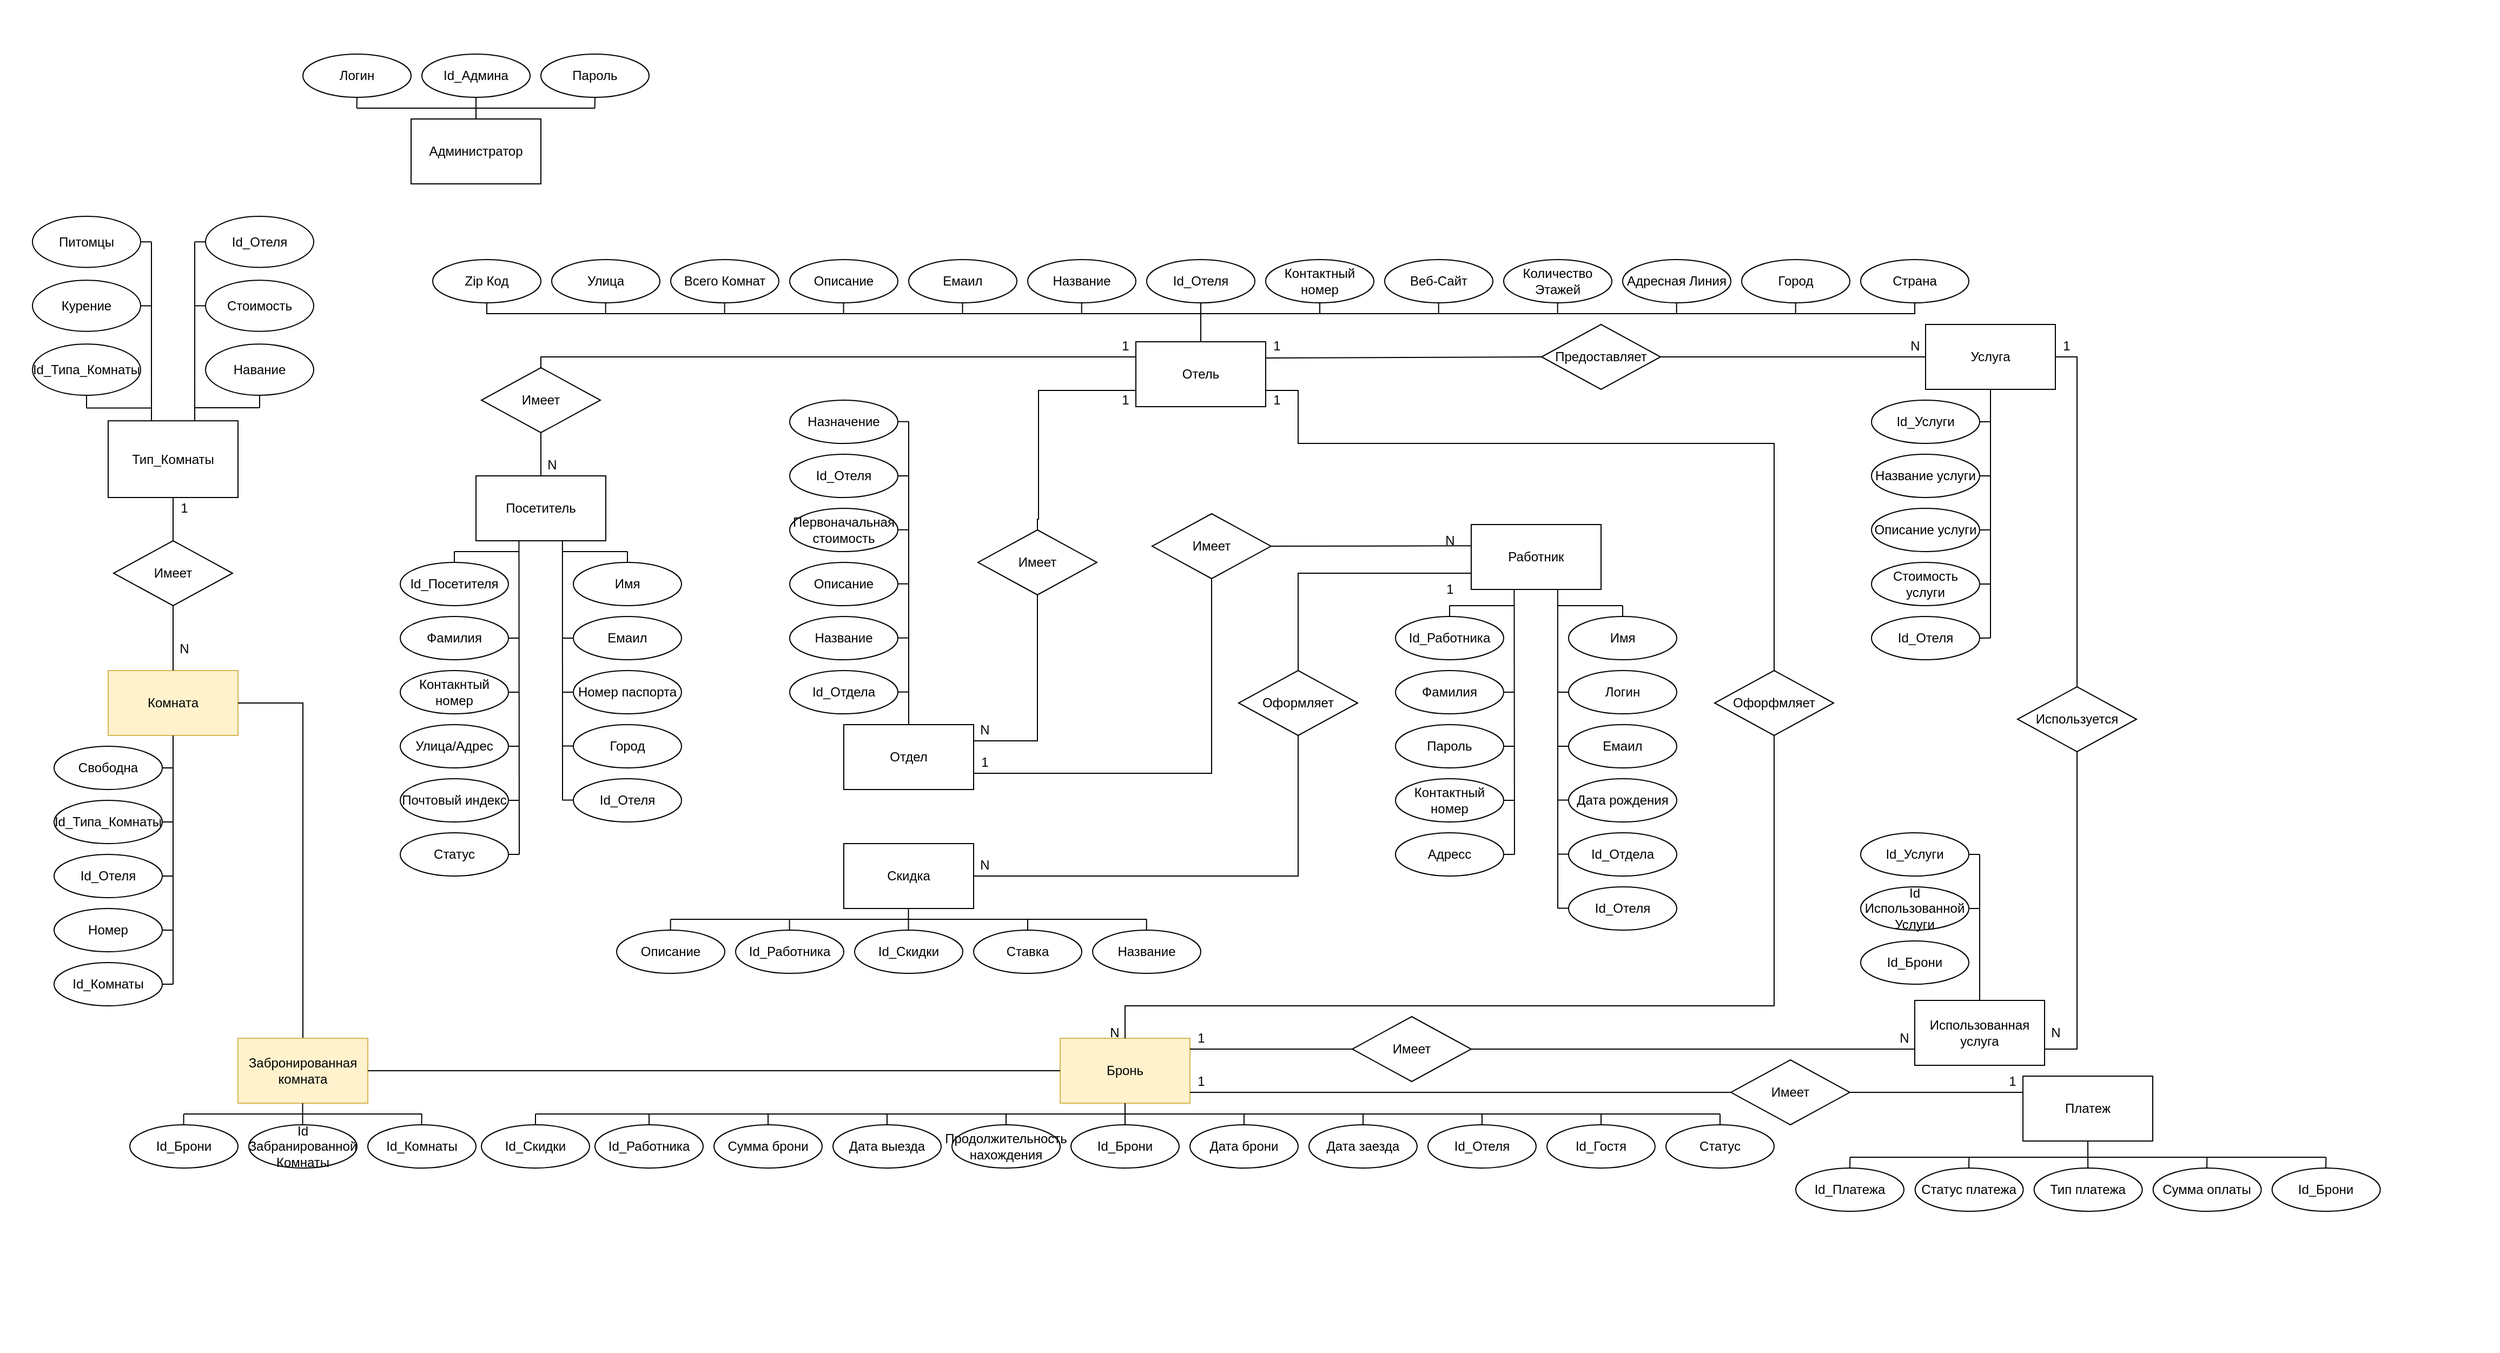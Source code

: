 <mxfile version="16.5.1" type="device"><diagram id="R2lEEEUBdFMjLlhIrx00" name="Page-1"><mxGraphModel dx="4007" dy="2567" grid="1" gridSize="10" guides="1" tooltips="1" connect="1" arrows="1" fold="1" page="1" pageScale="1" pageWidth="850" pageHeight="1100" math="0" shadow="0" extFonts="Permanent Marker^https://fonts.googleapis.com/css?family=Permanent+Marker"><root><mxCell id="0"/><mxCell id="1" parent="0"/><mxCell id="qow6D0GkIcVQWhs-i-K--15" value="" style="group" parent="1" vertex="1" connectable="0"><mxGeometry x="-730" y="-250" width="340" height="180" as="geometry"/></mxCell><mxCell id="qow6D0GkIcVQWhs-i-K--47" value="" style="group" parent="qow6D0GkIcVQWhs-i-K--15" vertex="1" connectable="0"><mxGeometry y="40" width="340" height="140" as="geometry"/></mxCell><mxCell id="qJnj0yZjO7PbGNTawGmC-35" value="" style="group" parent="qow6D0GkIcVQWhs-i-K--47" vertex="1" connectable="0"><mxGeometry x="10" y="10" width="320" height="120" as="geometry"/></mxCell><mxCell id="qow6D0GkIcVQWhs-i-K--1" value="Администратор" style="rounded=0;whiteSpace=wrap;html=1;" parent="qJnj0yZjO7PbGNTawGmC-35" vertex="1"><mxGeometry x="100" y="60" width="120" height="60" as="geometry"/></mxCell><mxCell id="qow6D0GkIcVQWhs-i-K--2" value="Id_Админа" style="ellipse;whiteSpace=wrap;html=1;" parent="qJnj0yZjO7PbGNTawGmC-35" vertex="1"><mxGeometry x="110" width="100" height="40" as="geometry"/></mxCell><mxCell id="qow6D0GkIcVQWhs-i-K--3" value="Логин" style="ellipse;whiteSpace=wrap;html=1;" parent="qJnj0yZjO7PbGNTawGmC-35" vertex="1"><mxGeometry width="100" height="40" as="geometry"/></mxCell><mxCell id="qow6D0GkIcVQWhs-i-K--4" value="Пароль" style="ellipse;whiteSpace=wrap;html=1;" parent="qJnj0yZjO7PbGNTawGmC-35" vertex="1"><mxGeometry x="220" width="100" height="40" as="geometry"/></mxCell><mxCell id="qow6D0GkIcVQWhs-i-K--7" value="" style="endArrow=none;html=1;rounded=0;edgeStyle=orthogonalEdgeStyle;" parent="qJnj0yZjO7PbGNTawGmC-35" edge="1"><mxGeometry width="50" height="50" relative="1" as="geometry"><mxPoint x="50" y="50" as="sourcePoint"/><mxPoint x="270" y="50" as="targetPoint"/></mxGeometry></mxCell><mxCell id="qow6D0GkIcVQWhs-i-K--9" value="" style="endArrow=none;html=1;rounded=0;" parent="qJnj0yZjO7PbGNTawGmC-35" edge="1"><mxGeometry width="50" height="50" relative="1" as="geometry"><mxPoint x="269.8" y="50" as="sourcePoint"/><mxPoint x="270" y="40" as="targetPoint"/></mxGeometry></mxCell><mxCell id="qow6D0GkIcVQWhs-i-K--11" value="" style="endArrow=none;html=1;rounded=0;" parent="qJnj0yZjO7PbGNTawGmC-35" edge="1"><mxGeometry width="50" height="50" relative="1" as="geometry"><mxPoint x="49.78" y="50" as="sourcePoint"/><mxPoint x="50" y="40" as="targetPoint"/></mxGeometry></mxCell><mxCell id="qow6D0GkIcVQWhs-i-K--14" value="" style="endArrow=none;html=1;rounded=0;" parent="qJnj0yZjO7PbGNTawGmC-35" edge="1"><mxGeometry width="50" height="50" relative="1" as="geometry"><mxPoint x="160" y="60" as="sourcePoint"/><mxPoint x="160" y="40" as="targetPoint"/></mxGeometry></mxCell><mxCell id="qow6D0GkIcVQWhs-i-K--116" value="" style="group" parent="1" vertex="1" connectable="0"><mxGeometry x="-600" width="1910" height="1000" as="geometry"/></mxCell><mxCell id="qow6D0GkIcVQWhs-i-K--72" value="Отель" style="rounded=0;whiteSpace=wrap;html=1;" parent="qow6D0GkIcVQWhs-i-K--116" vertex="1"><mxGeometry x="650" y="66" width="120" height="60" as="geometry"/></mxCell><mxCell id="qow6D0GkIcVQWhs-i-K--73" value="" style="endArrow=none;html=1;rounded=0;entryX=0.5;entryY=1;entryDx=0;entryDy=0;exitX=0.5;exitY=0;exitDx=0;exitDy=0;" parent="qow6D0GkIcVQWhs-i-K--116" source="qow6D0GkIcVQWhs-i-K--72" target="qow6D0GkIcVQWhs-i-K--76" edge="1"><mxGeometry width="50" height="50" relative="1" as="geometry"><mxPoint x="710" y="60" as="sourcePoint"/><mxPoint x="710" y="40" as="targetPoint"/></mxGeometry></mxCell><mxCell id="qow6D0GkIcVQWhs-i-K--76" value="Id_Отеля" style="ellipse;whiteSpace=wrap;html=1;" parent="qow6D0GkIcVQWhs-i-K--116" vertex="1"><mxGeometry x="660" y="-10" width="100" height="40" as="geometry"/></mxCell><mxCell id="qow6D0GkIcVQWhs-i-K--78" value="Страна" style="ellipse;whiteSpace=wrap;html=1;" parent="qow6D0GkIcVQWhs-i-K--116" vertex="1"><mxGeometry x="1320" y="-10" width="100" height="40" as="geometry"/></mxCell><mxCell id="qow6D0GkIcVQWhs-i-K--85" value="Zip Код" style="ellipse;whiteSpace=wrap;html=1;" parent="qow6D0GkIcVQWhs-i-K--116" vertex="1"><mxGeometry y="-10" width="100" height="40" as="geometry"/></mxCell><mxCell id="qow6D0GkIcVQWhs-i-K--75" value="" style="endArrow=none;html=1;rounded=0;edgeStyle=orthogonalEdgeStyle;exitX=0.5;exitY=1;exitDx=0;exitDy=0;entryX=0.5;entryY=1;entryDx=0;entryDy=0;" parent="qow6D0GkIcVQWhs-i-K--116" source="qow6D0GkIcVQWhs-i-K--85" target="qow6D0GkIcVQWhs-i-K--78" edge="1"><mxGeometry width="50" height="50" relative="1" as="geometry"><mxPoint x="590" y="30" as="sourcePoint"/><mxPoint x="830" y="30" as="targetPoint"/><Array as="points"><mxPoint x="390" y="40"/><mxPoint x="1030" y="40"/></Array></mxGeometry></mxCell><mxCell id="qow6D0GkIcVQWhs-i-K--86" value="Название" style="ellipse;whiteSpace=wrap;html=1;" parent="qow6D0GkIcVQWhs-i-K--116" vertex="1"><mxGeometry x="550" y="-10" width="100" height="40" as="geometry"/></mxCell><mxCell id="qow6D0GkIcVQWhs-i-K--87" value="Контактный номер" style="ellipse;whiteSpace=wrap;html=1;" parent="qow6D0GkIcVQWhs-i-K--116" vertex="1"><mxGeometry x="770" y="-10" width="100" height="40" as="geometry"/></mxCell><mxCell id="qow6D0GkIcVQWhs-i-K--88" value="Емаил" style="ellipse;whiteSpace=wrap;html=1;" parent="qow6D0GkIcVQWhs-i-K--116" vertex="1"><mxGeometry x="440" y="-10" width="100" height="40" as="geometry"/></mxCell><mxCell id="qow6D0GkIcVQWhs-i-K--89" value="Веб-Сайт" style="ellipse;whiteSpace=wrap;html=1;" parent="qow6D0GkIcVQWhs-i-K--116" vertex="1"><mxGeometry x="880" y="-10" width="100" height="40" as="geometry"/></mxCell><mxCell id="qow6D0GkIcVQWhs-i-K--95" value="Описание" style="ellipse;whiteSpace=wrap;html=1;" parent="qow6D0GkIcVQWhs-i-K--116" vertex="1"><mxGeometry x="330" y="-10" width="100" height="40" as="geometry"/></mxCell><mxCell id="qow6D0GkIcVQWhs-i-K--96" value="Всего Комнат" style="ellipse;whiteSpace=wrap;html=1;" parent="qow6D0GkIcVQWhs-i-K--116" vertex="1"><mxGeometry x="220" y="-10" width="100" height="40" as="geometry"/></mxCell><mxCell id="qow6D0GkIcVQWhs-i-K--97" value="Улица" style="ellipse;whiteSpace=wrap;html=1;" parent="qow6D0GkIcVQWhs-i-K--116" vertex="1"><mxGeometry x="110" y="-10" width="100" height="40" as="geometry"/></mxCell><mxCell id="qow6D0GkIcVQWhs-i-K--103" value="Город" style="ellipse;whiteSpace=wrap;html=1;" parent="qow6D0GkIcVQWhs-i-K--116" vertex="1"><mxGeometry x="1210" y="-10" width="100" height="40" as="geometry"/></mxCell><mxCell id="qow6D0GkIcVQWhs-i-K--104" value="Адресная Линия" style="ellipse;whiteSpace=wrap;html=1;" parent="qow6D0GkIcVQWhs-i-K--116" vertex="1"><mxGeometry x="1100" y="-10" width="100" height="40" as="geometry"/></mxCell><mxCell id="qow6D0GkIcVQWhs-i-K--105" value="Количество Этажей" style="ellipse;whiteSpace=wrap;html=1;" parent="qow6D0GkIcVQWhs-i-K--116" vertex="1"><mxGeometry x="990" y="-10" width="100" height="40" as="geometry"/></mxCell><mxCell id="qow6D0GkIcVQWhs-i-K--106" value="" style="endArrow=none;html=1;rounded=0;" parent="qow6D0GkIcVQWhs-i-K--116" edge="1"><mxGeometry width="50" height="50" relative="1" as="geometry"><mxPoint x="820" y="40" as="sourcePoint"/><mxPoint x="820" y="30" as="targetPoint"/></mxGeometry></mxCell><mxCell id="qow6D0GkIcVQWhs-i-K--107" value="" style="endArrow=none;html=1;rounded=0;" parent="qow6D0GkIcVQWhs-i-K--116" edge="1"><mxGeometry width="50" height="50" relative="1" as="geometry"><mxPoint x="929.84" y="40" as="sourcePoint"/><mxPoint x="929.84" y="30" as="targetPoint"/></mxGeometry></mxCell><mxCell id="qow6D0GkIcVQWhs-i-K--108" value="" style="endArrow=none;html=1;rounded=0;" parent="qow6D0GkIcVQWhs-i-K--116" edge="1"><mxGeometry width="50" height="50" relative="1" as="geometry"><mxPoint x="1039.84" y="40" as="sourcePoint"/><mxPoint x="1039.84" y="30" as="targetPoint"/></mxGeometry></mxCell><mxCell id="qow6D0GkIcVQWhs-i-K--109" value="" style="endArrow=none;html=1;rounded=0;" parent="qow6D0GkIcVQWhs-i-K--116" edge="1"><mxGeometry width="50" height="50" relative="1" as="geometry"><mxPoint x="1149.84" y="40" as="sourcePoint"/><mxPoint x="1149.84" y="30" as="targetPoint"/></mxGeometry></mxCell><mxCell id="qow6D0GkIcVQWhs-i-K--110" value="" style="endArrow=none;html=1;rounded=0;" parent="qow6D0GkIcVQWhs-i-K--116" edge="1"><mxGeometry width="50" height="50" relative="1" as="geometry"><mxPoint x="1259.84" y="40" as="sourcePoint"/><mxPoint x="1259.84" y="30" as="targetPoint"/></mxGeometry></mxCell><mxCell id="qow6D0GkIcVQWhs-i-K--111" value="" style="endArrow=none;html=1;rounded=0;" parent="qow6D0GkIcVQWhs-i-K--116" edge="1"><mxGeometry width="50" height="50" relative="1" as="geometry"><mxPoint x="599.86" y="40" as="sourcePoint"/><mxPoint x="599.86" y="30" as="targetPoint"/></mxGeometry></mxCell><mxCell id="qow6D0GkIcVQWhs-i-K--112" value="" style="endArrow=none;html=1;rounded=0;" parent="qow6D0GkIcVQWhs-i-K--116" edge="1"><mxGeometry width="50" height="50" relative="1" as="geometry"><mxPoint x="489.77" y="40.0" as="sourcePoint"/><mxPoint x="489.77" y="30.0" as="targetPoint"/></mxGeometry></mxCell><mxCell id="qow6D0GkIcVQWhs-i-K--113" value="" style="endArrow=none;html=1;rounded=0;" parent="qow6D0GkIcVQWhs-i-K--116" edge="1"><mxGeometry width="50" height="50" relative="1" as="geometry"><mxPoint x="379.79" y="40.0" as="sourcePoint"/><mxPoint x="379.79" y="30.0" as="targetPoint"/></mxGeometry></mxCell><mxCell id="qow6D0GkIcVQWhs-i-K--114" value="" style="endArrow=none;html=1;rounded=0;" parent="qow6D0GkIcVQWhs-i-K--116" edge="1"><mxGeometry width="50" height="50" relative="1" as="geometry"><mxPoint x="269.83" y="40.0" as="sourcePoint"/><mxPoint x="269.83" y="30.0" as="targetPoint"/></mxGeometry></mxCell><mxCell id="qow6D0GkIcVQWhs-i-K--115" value="" style="endArrow=none;html=1;rounded=0;" parent="qow6D0GkIcVQWhs-i-K--116" edge="1"><mxGeometry width="50" height="50" relative="1" as="geometry"><mxPoint x="159.83" y="40.0" as="sourcePoint"/><mxPoint x="159.83" y="30.0" as="targetPoint"/></mxGeometry></mxCell><mxCell id="qkAB3QUNVmJw53lldI1K-181" value="" style="group" parent="qow6D0GkIcVQWhs-i-K--116" vertex="1" connectable="0"><mxGeometry x="1380" y="50" width="260" height="220" as="geometry"/></mxCell><mxCell id="qkAB3QUNVmJw53lldI1K-165" value="Услуга" style="rounded=0;whiteSpace=wrap;html=1;" parent="qkAB3QUNVmJw53lldI1K-181" vertex="1"><mxGeometry width="120" height="60" as="geometry"/></mxCell><mxCell id="qkAB3QUNVmJw53lldI1K-171" value="Id_Услуги" style="ellipse;whiteSpace=wrap;html=1;" parent="qkAB3QUNVmJw53lldI1K-181" vertex="1"><mxGeometry x="-50" y="70" width="100" height="40" as="geometry"/></mxCell><mxCell id="qkAB3QUNVmJw53lldI1K-173" value="" style="endArrow=none;html=1;rounded=0;entryX=1;entryY=0.5;entryDx=0;entryDy=0;" parent="qkAB3QUNVmJw53lldI1K-181" target="qkAB3QUNVmJw53lldI1K-175" edge="1"><mxGeometry width="50" height="50" relative="1" as="geometry"><mxPoint x="60" y="140" as="sourcePoint"/><mxPoint x="70" y="140" as="targetPoint"/></mxGeometry></mxCell><mxCell id="qkAB3QUNVmJw53lldI1K-175" value="Название услуги" style="ellipse;whiteSpace=wrap;html=1;" parent="qkAB3QUNVmJw53lldI1K-181" vertex="1"><mxGeometry x="-50" y="120" width="100" height="40" as="geometry"/></mxCell><mxCell id="qkAB3QUNVmJw53lldI1K-176" value="" style="endArrow=none;html=1;rounded=0;entryX=1;entryY=0.5;entryDx=0;entryDy=0;" parent="qkAB3QUNVmJw53lldI1K-181" target="qkAB3QUNVmJw53lldI1K-180" edge="1"><mxGeometry width="50" height="50" relative="1" as="geometry"><mxPoint x="60" y="240" as="sourcePoint"/><mxPoint x="70" y="240" as="targetPoint"/></mxGeometry></mxCell><mxCell id="qkAB3QUNVmJw53lldI1K-179" value="" style="endArrow=none;html=1;rounded=0;entryX=0.5;entryY=1;entryDx=0;entryDy=0;" parent="qkAB3QUNVmJw53lldI1K-181" target="qkAB3QUNVmJw53lldI1K-165" edge="1"><mxGeometry width="50" height="50" relative="1" as="geometry"><mxPoint x="60" y="290" as="sourcePoint"/><mxPoint x="80" y="60" as="targetPoint"/></mxGeometry></mxCell><mxCell id="4TnxRQtkwj3hsnFyKarB-27" value="N" style="text;html=1;align=center;verticalAlign=middle;resizable=0;points=[];autosize=1;strokeColor=none;fillColor=none;" parent="qkAB3QUNVmJw53lldI1K-181" vertex="1"><mxGeometry x="-20" y="10" width="20" height="20" as="geometry"/></mxCell><mxCell id="qJnj0yZjO7PbGNTawGmC-3" value="" style="endArrow=none;html=1;rounded=0;entryX=1;entryY=0.5;entryDx=0;entryDy=0;" parent="qkAB3QUNVmJw53lldI1K-181" target="qJnj0yZjO7PbGNTawGmC-4" edge="1"><mxGeometry width="50" height="50" relative="1" as="geometry"><mxPoint x="60" y="189.82" as="sourcePoint"/><mxPoint x="70" y="189.82" as="targetPoint"/></mxGeometry></mxCell><mxCell id="qJnj0yZjO7PbGNTawGmC-4" value="Описание услуги" style="ellipse;whiteSpace=wrap;html=1;" parent="qkAB3QUNVmJw53lldI1K-181" vertex="1"><mxGeometry x="-50" y="170" width="100" height="40" as="geometry"/></mxCell><mxCell id="qJnj0yZjO7PbGNTawGmC-11" value="" style="endArrow=none;html=1;rounded=0;entryX=1;entryY=0.5;entryDx=0;entryDy=0;" parent="qkAB3QUNVmJw53lldI1K-181" target="qkAB3QUNVmJw53lldI1K-171" edge="1"><mxGeometry width="50" height="50" relative="1" as="geometry"><mxPoint x="60" y="89.89" as="sourcePoint"/><mxPoint x="70" y="89.89" as="targetPoint"/></mxGeometry></mxCell><mxCell id="qJnj0yZjO7PbGNTawGmC-33" value="1" style="text;html=1;align=center;verticalAlign=middle;resizable=0;points=[];autosize=1;strokeColor=none;fillColor=none;" parent="qkAB3QUNVmJw53lldI1K-181" vertex="1"><mxGeometry x="120" y="10" width="20" height="20" as="geometry"/></mxCell><mxCell id="qkAB3QUNVmJw53lldI1K-182" value="" style="group" parent="qow6D0GkIcVQWhs-i-K--116" vertex="1" connectable="0"><mxGeometry x="-30" y="190" width="260" height="420" as="geometry"/></mxCell><mxCell id="qkAB3QUNVmJw53lldI1K-183" value="Посетитель" style="rounded=0;whiteSpace=wrap;html=1;" parent="qkAB3QUNVmJw53lldI1K-182" vertex="1"><mxGeometry x="70" width="120" height="60" as="geometry"/></mxCell><mxCell id="qkAB3QUNVmJw53lldI1K-184" value="" style="endArrow=none;html=1;rounded=0;entryX=0.331;entryY=1.001;entryDx=0;entryDy=0;entryPerimeter=0;" parent="qkAB3QUNVmJw53lldI1K-182" target="qkAB3QUNVmJw53lldI1K-183" edge="1"><mxGeometry width="50" height="50" relative="1" as="geometry"><mxPoint x="110" y="350" as="sourcePoint"/><mxPoint x="110" y="70" as="targetPoint"/></mxGeometry></mxCell><mxCell id="qkAB3QUNVmJw53lldI1K-185" value="" style="endArrow=none;html=1;rounded=0;entryX=0.666;entryY=1.004;entryDx=0;entryDy=0;entryPerimeter=0;" parent="qkAB3QUNVmJw53lldI1K-182" target="qkAB3QUNVmJw53lldI1K-183" edge="1"><mxGeometry width="50" height="50" relative="1" as="geometry"><mxPoint x="150" y="300" as="sourcePoint"/><mxPoint x="160" y="70" as="targetPoint"/></mxGeometry></mxCell><mxCell id="qkAB3QUNVmJw53lldI1K-186" value="" style="endArrow=none;html=1;rounded=0;" parent="qkAB3QUNVmJw53lldI1K-182" edge="1"><mxGeometry width="50" height="50" relative="1" as="geometry"><mxPoint x="210" y="70" as="sourcePoint"/><mxPoint x="150" y="70" as="targetPoint"/></mxGeometry></mxCell><mxCell id="qkAB3QUNVmJw53lldI1K-187" value="" style="endArrow=none;html=1;rounded=0;" parent="qkAB3QUNVmJw53lldI1K-182" edge="1"><mxGeometry width="50" height="50" relative="1" as="geometry"><mxPoint x="110" y="70" as="sourcePoint"/><mxPoint x="50" y="70" as="targetPoint"/></mxGeometry></mxCell><mxCell id="qkAB3QUNVmJw53lldI1K-188" value="" style="endArrow=none;html=1;rounded=0;entryX=0.5;entryY=1;entryDx=0;entryDy=0;" parent="qkAB3QUNVmJw53lldI1K-182" edge="1"><mxGeometry width="50" height="50" relative="1" as="geometry"><mxPoint x="50.0" y="80" as="sourcePoint"/><mxPoint x="50.0" y="70" as="targetPoint"/></mxGeometry></mxCell><mxCell id="qkAB3QUNVmJw53lldI1K-189" value="" style="endArrow=none;html=1;rounded=0;entryX=0.5;entryY=1;entryDx=0;entryDy=0;" parent="qkAB3QUNVmJw53lldI1K-182" edge="1"><mxGeometry width="50" height="50" relative="1" as="geometry"><mxPoint x="210" y="80" as="sourcePoint"/><mxPoint x="210" y="70" as="targetPoint"/></mxGeometry></mxCell><mxCell id="qkAB3QUNVmJw53lldI1K-190" value="Id_Посетителя" style="ellipse;whiteSpace=wrap;html=1;" parent="qkAB3QUNVmJw53lldI1K-182" vertex="1"><mxGeometry y="80" width="100" height="40" as="geometry"/></mxCell><mxCell id="qkAB3QUNVmJw53lldI1K-191" value="Имя" style="ellipse;whiteSpace=wrap;html=1;" parent="qkAB3QUNVmJw53lldI1K-182" vertex="1"><mxGeometry x="160" y="80" width="100" height="40" as="geometry"/></mxCell><mxCell id="qkAB3QUNVmJw53lldI1K-192" value="" style="endArrow=none;html=1;rounded=0;" parent="qkAB3QUNVmJw53lldI1K-182" edge="1"><mxGeometry width="50" height="50" relative="1" as="geometry"><mxPoint x="100" y="150" as="sourcePoint"/><mxPoint x="110" y="150" as="targetPoint"/></mxGeometry></mxCell><mxCell id="qkAB3QUNVmJw53lldI1K-193" value="" style="endArrow=none;html=1;rounded=0;" parent="qkAB3QUNVmJw53lldI1K-182" edge="1"><mxGeometry width="50" height="50" relative="1" as="geometry"><mxPoint x="150" y="150.0" as="sourcePoint"/><mxPoint x="160" y="150.0" as="targetPoint"/></mxGeometry></mxCell><mxCell id="qkAB3QUNVmJw53lldI1K-194" value="Фамилия" style="ellipse;whiteSpace=wrap;html=1;" parent="qkAB3QUNVmJw53lldI1K-182" vertex="1"><mxGeometry y="130" width="100" height="40" as="geometry"/></mxCell><mxCell id="qkAB3QUNVmJw53lldI1K-195" value="Емаил" style="ellipse;whiteSpace=wrap;html=1;" parent="qkAB3QUNVmJw53lldI1K-182" vertex="1"><mxGeometry x="160" y="130" width="100" height="40" as="geometry"/></mxCell><mxCell id="qkAB3QUNVmJw53lldI1K-196" value="" style="endArrow=none;html=1;rounded=0;" parent="qkAB3QUNVmJw53lldI1K-182" edge="1"><mxGeometry width="50" height="50" relative="1" as="geometry"><mxPoint x="100" y="200" as="sourcePoint"/><mxPoint x="110" y="200" as="targetPoint"/></mxGeometry></mxCell><mxCell id="qkAB3QUNVmJw53lldI1K-197" value="" style="endArrow=none;html=1;rounded=0;" parent="qkAB3QUNVmJw53lldI1K-182" edge="1"><mxGeometry width="50" height="50" relative="1" as="geometry"><mxPoint x="150" y="200" as="sourcePoint"/><mxPoint x="160" y="200" as="targetPoint"/></mxGeometry></mxCell><mxCell id="qkAB3QUNVmJw53lldI1K-198" value="" style="endArrow=none;html=1;rounded=0;" parent="qkAB3QUNVmJw53lldI1K-182" edge="1"><mxGeometry width="50" height="50" relative="1" as="geometry"><mxPoint x="100" y="250" as="sourcePoint"/><mxPoint x="110" y="250" as="targetPoint"/></mxGeometry></mxCell><mxCell id="qkAB3QUNVmJw53lldI1K-199" value="" style="endArrow=none;html=1;rounded=0;" parent="qkAB3QUNVmJw53lldI1K-182" edge="1"><mxGeometry width="50" height="50" relative="1" as="geometry"><mxPoint x="100" y="300" as="sourcePoint"/><mxPoint x="110" y="300" as="targetPoint"/></mxGeometry></mxCell><mxCell id="qkAB3QUNVmJw53lldI1K-200" value="" style="endArrow=none;html=1;rounded=0;" parent="qkAB3QUNVmJw53lldI1K-182" edge="1"><mxGeometry width="50" height="50" relative="1" as="geometry"><mxPoint x="100" y="350" as="sourcePoint"/><mxPoint x="110" y="350" as="targetPoint"/></mxGeometry></mxCell><mxCell id="qkAB3QUNVmJw53lldI1K-201" value="Контакнтый номер" style="ellipse;whiteSpace=wrap;html=1;" parent="qkAB3QUNVmJw53lldI1K-182" vertex="1"><mxGeometry y="180" width="100" height="40" as="geometry"/></mxCell><mxCell id="qkAB3QUNVmJw53lldI1K-203" value="Улица/Адрес" style="ellipse;whiteSpace=wrap;html=1;" parent="qkAB3QUNVmJw53lldI1K-182" vertex="1"><mxGeometry y="230" width="100" height="40" as="geometry"/></mxCell><mxCell id="qkAB3QUNVmJw53lldI1K-204" value="Почтовый индекс" style="ellipse;whiteSpace=wrap;html=1;" parent="qkAB3QUNVmJw53lldI1K-182" vertex="1"><mxGeometry y="280" width="100" height="40" as="geometry"/></mxCell><mxCell id="qkAB3QUNVmJw53lldI1K-206" value="Статус" style="ellipse;whiteSpace=wrap;html=1;" parent="qkAB3QUNVmJw53lldI1K-182" vertex="1"><mxGeometry y="330" width="100" height="40" as="geometry"/></mxCell><mxCell id="qkAB3QUNVmJw53lldI1K-207" value="" style="endArrow=none;html=1;rounded=0;" parent="qkAB3QUNVmJw53lldI1K-182" edge="1"><mxGeometry width="50" height="50" relative="1" as="geometry"><mxPoint x="150" y="249.76" as="sourcePoint"/><mxPoint x="160" y="249.76" as="targetPoint"/></mxGeometry></mxCell><mxCell id="qkAB3QUNVmJw53lldI1K-208" value="" style="endArrow=none;html=1;rounded=0;" parent="qkAB3QUNVmJw53lldI1K-182" edge="1"><mxGeometry width="50" height="50" relative="1" as="geometry"><mxPoint x="150" y="299.76" as="sourcePoint"/><mxPoint x="160" y="299.76" as="targetPoint"/></mxGeometry></mxCell><mxCell id="qkAB3QUNVmJw53lldI1K-212" value="Город" style="ellipse;whiteSpace=wrap;html=1;" parent="qkAB3QUNVmJw53lldI1K-182" vertex="1"><mxGeometry x="160" y="230" width="100" height="40" as="geometry"/></mxCell><mxCell id="qkAB3QUNVmJw53lldI1K-214" value="Номер паспорта" style="ellipse;whiteSpace=wrap;html=1;" parent="qkAB3QUNVmJw53lldI1K-182" vertex="1"><mxGeometry x="160" y="180" width="100" height="40" as="geometry"/></mxCell><mxCell id="qkAB3QUNVmJw53lldI1K-215" value="Id_Отеля" style="ellipse;whiteSpace=wrap;html=1;" parent="qkAB3QUNVmJw53lldI1K-182" vertex="1"><mxGeometry x="160" y="280" width="100" height="40" as="geometry"/></mxCell><mxCell id="qkAB3QUNVmJw53lldI1K-302" value="" style="group" parent="qow6D0GkIcVQWhs-i-K--116" vertex="1" connectable="0"><mxGeometry x="610" y="600" width="100" height="50" as="geometry"/></mxCell><mxCell id="qkAB3QUNVmJw53lldI1K-291" value="Название" style="ellipse;whiteSpace=wrap;html=1;" parent="qkAB3QUNVmJw53lldI1K-302" vertex="1"><mxGeometry y="10" width="100" height="40" as="geometry"/></mxCell><mxCell id="qkAB3QUNVmJw53lldI1K-298" value="" style="endArrow=none;html=1;rounded=0;exitX=0.5;exitY=0;exitDx=0;exitDy=0;" parent="qkAB3QUNVmJw53lldI1K-302" edge="1"><mxGeometry width="50" height="50" relative="1" as="geometry"><mxPoint x="49.85" y="10" as="sourcePoint"/><mxPoint x="49.85" as="targetPoint"/></mxGeometry></mxCell><mxCell id="qkAB3QUNVmJw53lldI1K-288" value="" style="endArrow=none;html=1;rounded=0;" parent="qow6D0GkIcVQWhs-i-K--116" edge="1"><mxGeometry width="50" height="50" relative="1" as="geometry"><mxPoint x="439.76" y="610" as="sourcePoint"/><mxPoint x="439.76" y="590" as="targetPoint"/></mxGeometry></mxCell><mxCell id="qkAB3QUNVmJw53lldI1K-289" value="" style="endArrow=none;html=1;rounded=0;edgeStyle=orthogonalEdgeStyle;" parent="qow6D0GkIcVQWhs-i-K--116" edge="1"><mxGeometry width="50" height="50" relative="1" as="geometry"><mxPoint x="330" y="600" as="sourcePoint"/><mxPoint x="550" y="600" as="targetPoint"/></mxGeometry></mxCell><mxCell id="qkAB3QUNVmJw53lldI1K-290" value="Id_Скидки" style="ellipse;whiteSpace=wrap;html=1;" parent="qow6D0GkIcVQWhs-i-K--116" vertex="1"><mxGeometry x="390" y="610" width="100" height="40" as="geometry"/></mxCell><mxCell id="qkAB3QUNVmJw53lldI1K-292" value="Описание" style="ellipse;whiteSpace=wrap;html=1;" parent="qow6D0GkIcVQWhs-i-K--116" vertex="1"><mxGeometry x="170" y="610" width="100" height="40" as="geometry"/></mxCell><mxCell id="qkAB3QUNVmJw53lldI1K-293" value="" style="endArrow=none;html=1;rounded=0;" parent="qow6D0GkIcVQWhs-i-K--116" edge="1"><mxGeometry width="50" height="50" relative="1" as="geometry"><mxPoint x="660" y="600" as="sourcePoint"/><mxPoint x="549.89" y="600" as="targetPoint"/></mxGeometry></mxCell><mxCell id="qkAB3QUNVmJw53lldI1K-294" value="" style="endArrow=none;html=1;rounded=0;" parent="qow6D0GkIcVQWhs-i-K--116" edge="1"><mxGeometry width="50" height="50" relative="1" as="geometry"><mxPoint x="220" y="600" as="sourcePoint"/><mxPoint x="329.77" y="600" as="targetPoint"/></mxGeometry></mxCell><mxCell id="qkAB3QUNVmJw53lldI1K-295" value="Ставка" style="ellipse;whiteSpace=wrap;html=1;" parent="qow6D0GkIcVQWhs-i-K--116" vertex="1"><mxGeometry x="500" y="610" width="100" height="40" as="geometry"/></mxCell><mxCell id="qkAB3QUNVmJw53lldI1K-296" value="Id_Работника" style="ellipse;whiteSpace=wrap;html=1;" parent="qow6D0GkIcVQWhs-i-K--116" vertex="1"><mxGeometry x="280" y="610" width="100" height="40" as="geometry"/></mxCell><mxCell id="qkAB3QUNVmJw53lldI1K-134" value="Скидка" style="rounded=0;whiteSpace=wrap;html=1;" parent="qow6D0GkIcVQWhs-i-K--116" vertex="1"><mxGeometry x="380" y="530" width="120" height="60" as="geometry"/></mxCell><mxCell id="qkAB3QUNVmJw53lldI1K-297" value="" style="endArrow=none;html=1;rounded=0;exitX=0.5;exitY=0;exitDx=0;exitDy=0;" parent="qow6D0GkIcVQWhs-i-K--116" source="qkAB3QUNVmJw53lldI1K-295" edge="1"><mxGeometry width="50" height="50" relative="1" as="geometry"><mxPoint x="480" y="620" as="sourcePoint"/><mxPoint x="550" y="600" as="targetPoint"/></mxGeometry></mxCell><mxCell id="qkAB3QUNVmJw53lldI1K-300" value="" style="endArrow=none;html=1;rounded=0;exitX=0.5;exitY=0;exitDx=0;exitDy=0;" parent="qow6D0GkIcVQWhs-i-K--116" edge="1"><mxGeometry width="50" height="50" relative="1" as="geometry"><mxPoint x="329.81" y="610" as="sourcePoint"/><mxPoint x="329.81" y="600" as="targetPoint"/></mxGeometry></mxCell><mxCell id="qkAB3QUNVmJw53lldI1K-301" value="" style="endArrow=none;html=1;rounded=0;exitX=0.5;exitY=0;exitDx=0;exitDy=0;" parent="qow6D0GkIcVQWhs-i-K--116" edge="1"><mxGeometry width="50" height="50" relative="1" as="geometry"><mxPoint x="219.81" y="610" as="sourcePoint"/><mxPoint x="219.81" y="600" as="targetPoint"/></mxGeometry></mxCell><mxCell id="4TnxRQtkwj3hsnFyKarB-1" value="Имеет" style="rhombus;whiteSpace=wrap;html=1;" parent="qow6D0GkIcVQWhs-i-K--116" vertex="1"><mxGeometry x="504" y="240" width="110" height="60" as="geometry"/></mxCell><mxCell id="4TnxRQtkwj3hsnFyKarB-2" value="" style="endArrow=none;html=1;rounded=0;edgeStyle=orthogonalEdgeStyle;entryX=0;entryY=0.75;entryDx=0;entryDy=0;exitX=0.5;exitY=0;exitDx=0;exitDy=0;" parent="qow6D0GkIcVQWhs-i-K--116" source="4TnxRQtkwj3hsnFyKarB-1" target="qow6D0GkIcVQWhs-i-K--72" edge="1"><mxGeometry width="50" height="50" relative="1" as="geometry"><mxPoint x="570" y="530" as="sourcePoint"/><mxPoint x="620" y="480" as="targetPoint"/><Array as="points"><mxPoint x="560" y="230"/><mxPoint x="560" y="111"/></Array></mxGeometry></mxCell><mxCell id="4TnxRQtkwj3hsnFyKarB-3" value="" style="endArrow=none;html=1;rounded=0;edgeStyle=orthogonalEdgeStyle;entryX=0.5;entryY=1;entryDx=0;entryDy=0;exitX=1;exitY=0.25;exitDx=0;exitDy=0;" parent="qow6D0GkIcVQWhs-i-K--116" source="qow6D0GkIcVQWhs-i-K--117" target="4TnxRQtkwj3hsnFyKarB-1" edge="1"><mxGeometry width="50" height="50" relative="1" as="geometry"><mxPoint x="-35" y="220" as="sourcePoint"/><mxPoint x="60" y="115" as="targetPoint"/></mxGeometry></mxCell><mxCell id="4TnxRQtkwj3hsnFyKarB-6" value="1" style="text;html=1;align=center;verticalAlign=middle;resizable=0;points=[];autosize=1;strokeColor=none;fillColor=none;" parent="qow6D0GkIcVQWhs-i-K--116" vertex="1"><mxGeometry x="630" y="110" width="20" height="20" as="geometry"/></mxCell><mxCell id="4TnxRQtkwj3hsnFyKarB-8" value="Имеет" style="rhombus;whiteSpace=wrap;html=1;" parent="qow6D0GkIcVQWhs-i-K--116" vertex="1"><mxGeometry x="665" y="225" width="110" height="60" as="geometry"/></mxCell><mxCell id="4TnxRQtkwj3hsnFyKarB-14" value="Имеет" style="rhombus;whiteSpace=wrap;html=1;" parent="qow6D0GkIcVQWhs-i-K--116" vertex="1"><mxGeometry x="45" y="90" width="110" height="60" as="geometry"/></mxCell><mxCell id="4TnxRQtkwj3hsnFyKarB-15" value="" style="endArrow=none;html=1;rounded=0;edgeStyle=orthogonalEdgeStyle;exitX=0.5;exitY=0;exitDx=0;exitDy=0;entryX=0;entryY=0.25;entryDx=0;entryDy=0;" parent="qow6D0GkIcVQWhs-i-K--116" source="4TnxRQtkwj3hsnFyKarB-14" target="qow6D0GkIcVQWhs-i-K--72" edge="1"><mxGeometry width="50" height="50" relative="1" as="geometry"><mxPoint x="140" y="410" as="sourcePoint"/><mxPoint x="630" y="80" as="targetPoint"/><Array as="points"><mxPoint x="100" y="80"/><mxPoint x="650" y="80"/></Array></mxGeometry></mxCell><mxCell id="4TnxRQtkwj3hsnFyKarB-16" value="" style="endArrow=none;html=1;rounded=0;edgeStyle=orthogonalEdgeStyle;exitX=0.5;exitY=0;exitDx=0;exitDy=0;entryX=0.5;entryY=1;entryDx=0;entryDy=0;" parent="qow6D0GkIcVQWhs-i-K--116" source="qkAB3QUNVmJw53lldI1K-183" target="4TnxRQtkwj3hsnFyKarB-14" edge="1"><mxGeometry width="50" height="50" relative="1" as="geometry"><mxPoint x="110" y="195" as="sourcePoint"/><mxPoint x="140" y="160" as="targetPoint"/></mxGeometry></mxCell><mxCell id="4TnxRQtkwj3hsnFyKarB-18" value="N" style="text;html=1;align=center;verticalAlign=middle;resizable=0;points=[];autosize=1;strokeColor=none;fillColor=none;" parent="qow6D0GkIcVQWhs-i-K--116" vertex="1"><mxGeometry x="100" y="170" width="20" height="20" as="geometry"/></mxCell><mxCell id="4TnxRQtkwj3hsnFyKarB-19" value="1" style="text;html=1;align=center;verticalAlign=middle;resizable=0;points=[];autosize=1;strokeColor=none;fillColor=none;" parent="qow6D0GkIcVQWhs-i-K--116" vertex="1"><mxGeometry x="630" y="60" width="20" height="20" as="geometry"/></mxCell><mxCell id="4TnxRQtkwj3hsnFyKarB-23" value="Предоставляет" style="rhombus;whiteSpace=wrap;html=1;" parent="qow6D0GkIcVQWhs-i-K--116" vertex="1"><mxGeometry x="1025" y="50" width="110" height="60" as="geometry"/></mxCell><mxCell id="4TnxRQtkwj3hsnFyKarB-24" value="" style="endArrow=none;html=1;rounded=0;elbow=vertical;exitX=1;exitY=0.25;exitDx=0;exitDy=0;entryX=0;entryY=0.5;entryDx=0;entryDy=0;" parent="qow6D0GkIcVQWhs-i-K--116" source="qow6D0GkIcVQWhs-i-K--72" target="4TnxRQtkwj3hsnFyKarB-23" edge="1"><mxGeometry width="50" height="50" relative="1" as="geometry"><mxPoint x="950" y="160" as="sourcePoint"/><mxPoint x="1000" y="110" as="targetPoint"/></mxGeometry></mxCell><mxCell id="4TnxRQtkwj3hsnFyKarB-25" value="" style="endArrow=none;html=1;rounded=0;elbow=vertical;entryX=0;entryY=0.5;entryDx=0;entryDy=0;exitX=1;exitY=0.5;exitDx=0;exitDy=0;" parent="qow6D0GkIcVQWhs-i-K--116" source="4TnxRQtkwj3hsnFyKarB-23" target="qkAB3QUNVmJw53lldI1K-165" edge="1"><mxGeometry width="50" height="50" relative="1" as="geometry"><mxPoint x="1140" y="100" as="sourcePoint"/><mxPoint x="1390" y="100" as="targetPoint"/></mxGeometry></mxCell><mxCell id="4TnxRQtkwj3hsnFyKarB-26" value="1" style="text;html=1;align=center;verticalAlign=middle;resizable=0;points=[];autosize=1;strokeColor=none;fillColor=none;" parent="qow6D0GkIcVQWhs-i-K--116" vertex="1"><mxGeometry x="770" y="60" width="20" height="20" as="geometry"/></mxCell><mxCell id="qkAB3QUNVmJw53lldI1K-266" value="" style="group" parent="qow6D0GkIcVQWhs-i-K--116" vertex="1" connectable="0"><mxGeometry x="40" y="700" width="1300" height="300" as="geometry"/></mxCell><mxCell id="qkAB3QUNVmJw53lldI1K-79" value="Бронь" style="rounded=0;whiteSpace=wrap;html=1;fillColor=#fff2cc;strokeColor=#d6b656;" parent="qkAB3QUNVmJw53lldI1K-266" vertex="1"><mxGeometry x="540" y="10" width="120" height="60" as="geometry"/></mxCell><mxCell id="4TnxRQtkwj3hsnFyKarB-36" value="N" style="text;html=1;align=center;verticalAlign=middle;resizable=0;points=[];autosize=1;strokeColor=none;fillColor=none;" parent="qkAB3QUNVmJw53lldI1K-266" vertex="1"><mxGeometry x="580" y="-5" width="20" height="20" as="geometry"/></mxCell><mxCell id="qJnj0yZjO7PbGNTawGmC-16" value="Имеет" style="rhombus;whiteSpace=wrap;html=1;" parent="qkAB3QUNVmJw53lldI1K-266" vertex="1"><mxGeometry x="810" y="-10" width="110" height="60" as="geometry"/></mxCell><mxCell id="4TnxRQtkwj3hsnFyKarB-57" value="1" style="text;html=1;align=center;verticalAlign=middle;resizable=0;points=[];autosize=1;strokeColor=none;fillColor=none;" parent="qkAB3QUNVmJw53lldI1K-266" vertex="1"><mxGeometry x="660" y="40" width="20" height="20" as="geometry"/></mxCell><mxCell id="qkAB3QUNVmJw53lldI1K-164" value="" style="group" parent="qkAB3QUNVmJw53lldI1K-266" vertex="1" connectable="0"><mxGeometry y="140" width="1200" height="120" as="geometry"/></mxCell><mxCell id="xV_XuChMeRgCwRiL_rYF-1" value="" style="endArrow=none;html=1;rounded=0;" edge="1" parent="qkAB3QUNVmJw53lldI1K-266"><mxGeometry width="50" height="50" relative="1" as="geometry"><mxPoint x="660" y="20" as="sourcePoint"/><mxPoint x="810" y="20" as="targetPoint"/></mxGeometry></mxCell><mxCell id="xV_XuChMeRgCwRiL_rYF-2" value="" style="endArrow=none;html=1;rounded=0;entryX=0;entryY=0.75;entryDx=0;entryDy=0;" edge="1" parent="qkAB3QUNVmJw53lldI1K-266" target="qkAB3QUNVmJw53lldI1K-255"><mxGeometry width="50" height="50" relative="1" as="geometry"><mxPoint x="920" y="20" as="sourcePoint"/><mxPoint x="1310" y="20" as="targetPoint"/></mxGeometry></mxCell><mxCell id="xV_XuChMeRgCwRiL_rYF-7" value="" style="endArrow=none;html=1;rounded=0;exitX=0;exitY=0.5;exitDx=0;exitDy=0;" edge="1" parent="qkAB3QUNVmJw53lldI1K-266" source="4TnxRQtkwj3hsnFyKarB-50"><mxGeometry width="50" height="50" relative="1" as="geometry"><mxPoint x="1100" y="60" as="sourcePoint"/><mxPoint x="660" y="60" as="targetPoint"/></mxGeometry></mxCell><mxCell id="qkAB3QUNVmJw53lldI1K-113" value="Id_Брони" style="ellipse;whiteSpace=wrap;html=1;" parent="qkAB3QUNVmJw53lldI1K-266" vertex="1"><mxGeometry x="550" y="90" width="100" height="40" as="geometry"/></mxCell><mxCell id="qkAB3QUNVmJw53lldI1K-114" value="Статус" style="ellipse;whiteSpace=wrap;html=1;" parent="qkAB3QUNVmJw53lldI1K-266" vertex="1"><mxGeometry x="1100" y="90" width="100" height="40" as="geometry"/></mxCell><mxCell id="qkAB3QUNVmJw53lldI1K-115" value="Продолжительность нахождения" style="ellipse;whiteSpace=wrap;html=1;" parent="qkAB3QUNVmJw53lldI1K-266" vertex="1"><mxGeometry x="440" y="90" width="100" height="40" as="geometry"/></mxCell><mxCell id="qkAB3QUNVmJw53lldI1K-116" value="Дата брони" style="ellipse;whiteSpace=wrap;html=1;rotation=0;" parent="qkAB3QUNVmJw53lldI1K-266" vertex="1"><mxGeometry x="660" y="90" width="100" height="40" as="geometry"/></mxCell><mxCell id="qkAB3QUNVmJw53lldI1K-117" value="Дата выезда" style="ellipse;whiteSpace=wrap;html=1;" parent="qkAB3QUNVmJw53lldI1K-266" vertex="1"><mxGeometry x="330" y="90" width="100" height="40" as="geometry"/></mxCell><mxCell id="qkAB3QUNVmJw53lldI1K-118" value="Сумма брони" style="ellipse;whiteSpace=wrap;html=1;" parent="qkAB3QUNVmJw53lldI1K-266" vertex="1"><mxGeometry x="220" y="90" width="100" height="40" as="geometry"/></mxCell><mxCell id="qkAB3QUNVmJw53lldI1K-119" value="Id_Работника" style="ellipse;whiteSpace=wrap;html=1;" parent="qkAB3QUNVmJw53lldI1K-266" vertex="1"><mxGeometry x="110" y="90" width="100" height="40" as="geometry"/></mxCell><mxCell id="qkAB3QUNVmJw53lldI1K-120" value="Id_Скидки" style="ellipse;whiteSpace=wrap;html=1;" parent="qkAB3QUNVmJw53lldI1K-266" vertex="1"><mxGeometry x="5" y="90" width="100" height="40" as="geometry"/></mxCell><mxCell id="qkAB3QUNVmJw53lldI1K-121" value="" style="endArrow=none;html=1;rounded=0;" parent="qkAB3QUNVmJw53lldI1K-266" edge="1"><mxGeometry width="50" height="50" relative="1" as="geometry"><mxPoint x="710" y="80" as="sourcePoint"/><mxPoint x="710" y="90" as="targetPoint"/></mxGeometry></mxCell><mxCell id="qkAB3QUNVmJw53lldI1K-122" value="" style="endArrow=none;html=1;rounded=0;" parent="qkAB3QUNVmJw53lldI1K-266" edge="1"><mxGeometry width="50" height="50" relative="1" as="geometry"><mxPoint x="490" y="80" as="sourcePoint"/><mxPoint x="490" y="90" as="targetPoint"/></mxGeometry></mxCell><mxCell id="qkAB3QUNVmJw53lldI1K-124" value="" style="endArrow=none;html=1;rounded=0;" parent="qkAB3QUNVmJw53lldI1K-266" edge="1"><mxGeometry width="50" height="50" relative="1" as="geometry"><mxPoint x="270" y="80" as="sourcePoint"/><mxPoint x="270" y="90" as="targetPoint"/></mxGeometry></mxCell><mxCell id="qkAB3QUNVmJw53lldI1K-125" value="" style="endArrow=none;html=1;rounded=0;" parent="qkAB3QUNVmJw53lldI1K-266" edge="1"><mxGeometry width="50" height="50" relative="1" as="geometry"><mxPoint x="160" y="80" as="sourcePoint"/><mxPoint x="160" y="90" as="targetPoint"/></mxGeometry></mxCell><mxCell id="qkAB3QUNVmJw53lldI1K-127" value="Дата заезда" style="ellipse;whiteSpace=wrap;html=1;" parent="qkAB3QUNVmJw53lldI1K-266" vertex="1"><mxGeometry x="770" y="90" width="100" height="40" as="geometry"/></mxCell><mxCell id="qkAB3QUNVmJw53lldI1K-128" value="Id_Отеля" style="ellipse;whiteSpace=wrap;html=1;" parent="qkAB3QUNVmJw53lldI1K-266" vertex="1"><mxGeometry x="880" y="90" width="100" height="40" as="geometry"/></mxCell><mxCell id="qkAB3QUNVmJw53lldI1K-129" value="Id_Гостя" style="ellipse;whiteSpace=wrap;html=1;" parent="qkAB3QUNVmJw53lldI1K-266" vertex="1"><mxGeometry x="990" y="90" width="100" height="40" as="geometry"/></mxCell><mxCell id="qkAB3QUNVmJw53lldI1K-131" value="" style="endArrow=none;html=1;rounded=0;" parent="qkAB3QUNVmJw53lldI1K-266" edge="1"><mxGeometry width="50" height="50" relative="1" as="geometry"><mxPoint x="820" y="80" as="sourcePoint"/><mxPoint x="820" y="90" as="targetPoint"/></mxGeometry></mxCell><mxCell id="qkAB3QUNVmJw53lldI1K-132" value="" style="endArrow=none;html=1;rounded=0;" parent="qkAB3QUNVmJw53lldI1K-266" edge="1"><mxGeometry width="50" height="50" relative="1" as="geometry"><mxPoint x="930" y="80" as="sourcePoint"/><mxPoint x="930" y="90" as="targetPoint"/></mxGeometry></mxCell><mxCell id="qkAB3QUNVmJw53lldI1K-133" value="" style="endArrow=none;html=1;rounded=0;" parent="qkAB3QUNVmJw53lldI1K-266" edge="1"><mxGeometry width="50" height="50" relative="1" as="geometry"><mxPoint x="1040" y="80" as="sourcePoint"/><mxPoint x="1040" y="90" as="targetPoint"/></mxGeometry></mxCell><mxCell id="qJnj0yZjO7PbGNTawGmC-38" value="" style="endArrow=none;html=1;rounded=0;" parent="qkAB3QUNVmJw53lldI1K-266" edge="1"><mxGeometry width="50" height="50" relative="1" as="geometry"><mxPoint x="1150" y="80" as="sourcePoint"/><mxPoint x="1150" y="90" as="targetPoint"/></mxGeometry></mxCell><mxCell id="qJnj0yZjO7PbGNTawGmC-41" value="" style="endArrow=none;html=1;rounded=0;" parent="qkAB3QUNVmJw53lldI1K-266" edge="1"><mxGeometry width="50" height="50" relative="1" as="geometry"><mxPoint x="380" y="80" as="sourcePoint"/><mxPoint x="380" y="90" as="targetPoint"/></mxGeometry></mxCell><mxCell id="qJnj0yZjO7PbGNTawGmC-43" value="" style="endArrow=none;html=1;rounded=0;" parent="qkAB3QUNVmJw53lldI1K-266" edge="1"><mxGeometry width="50" height="50" relative="1" as="geometry"><mxPoint x="55" y="80" as="sourcePoint"/><mxPoint x="55" y="90" as="targetPoint"/></mxGeometry></mxCell><mxCell id="qJnj0yZjO7PbGNTawGmC-36" value="" style="endArrow=none;html=1;rounded=0;" parent="qkAB3QUNVmJw53lldI1K-266" edge="1"><mxGeometry width="50" height="50" relative="1" as="geometry"><mxPoint x="55" y="80" as="sourcePoint"/><mxPoint x="1150" y="80" as="targetPoint"/></mxGeometry></mxCell><mxCell id="qJnj0yZjO7PbGNTawGmC-40" value="" style="endArrow=none;html=1;rounded=0;exitX=0.5;exitY=1;exitDx=0;exitDy=0;entryX=0.5;entryY=0;entryDx=0;entryDy=0;" parent="qkAB3QUNVmJw53lldI1K-266" source="qkAB3QUNVmJw53lldI1K-79" edge="1" target="qkAB3QUNVmJw53lldI1K-113"><mxGeometry width="50" height="50" relative="1" as="geometry"><mxPoint x="599.9" y="125" as="sourcePoint"/><mxPoint x="599.9" y="135" as="targetPoint"/></mxGeometry></mxCell><mxCell id="qJnj0yZjO7PbGNTawGmC-19" value="1" style="text;html=1;align=center;verticalAlign=middle;resizable=0;points=[];autosize=1;strokeColor=none;fillColor=none;" parent="qkAB3QUNVmJw53lldI1K-266" vertex="1"><mxGeometry x="660" width="20" height="20" as="geometry"/></mxCell><mxCell id="4TnxRQtkwj3hsnFyKarB-31" value="Офорфмляет" style="rhombus;whiteSpace=wrap;html=1;" parent="qow6D0GkIcVQWhs-i-K--116" vertex="1"><mxGeometry x="1185" y="370" width="110" height="60" as="geometry"/></mxCell><mxCell id="4TnxRQtkwj3hsnFyKarB-32" value="" style="endArrow=none;html=1;rounded=0;elbow=vertical;edgeStyle=orthogonalEdgeStyle;exitX=1;exitY=0.75;exitDx=0;exitDy=0;entryX=0.5;entryY=0;entryDx=0;entryDy=0;" parent="qow6D0GkIcVQWhs-i-K--116" source="qow6D0GkIcVQWhs-i-K--72" target="4TnxRQtkwj3hsnFyKarB-31" edge="1"><mxGeometry width="50" height="50" relative="1" as="geometry"><mxPoint x="1240" y="530" as="sourcePoint"/><mxPoint x="1245" y="320" as="targetPoint"/><Array as="points"><mxPoint x="800" y="111"/><mxPoint x="800" y="160"/><mxPoint x="1240" y="160"/></Array></mxGeometry></mxCell><mxCell id="4TnxRQtkwj3hsnFyKarB-33" value="" style="endArrow=none;html=1;rounded=0;elbow=vertical;edgeStyle=orthogonalEdgeStyle;exitX=0.5;exitY=0;exitDx=0;exitDy=0;entryX=0.5;entryY=1;entryDx=0;entryDy=0;" parent="qow6D0GkIcVQWhs-i-K--116" source="qkAB3QUNVmJw53lldI1K-79" target="4TnxRQtkwj3hsnFyKarB-31" edge="1"><mxGeometry width="50" height="50" relative="1" as="geometry"><mxPoint x="1240" y="530" as="sourcePoint"/><mxPoint x="1245" y="500" as="targetPoint"/><Array as="points"><mxPoint x="640" y="680"/><mxPoint x="1240" y="680"/></Array></mxGeometry></mxCell><mxCell id="4TnxRQtkwj3hsnFyKarB-34" value="1" style="text;html=1;align=center;verticalAlign=middle;resizable=0;points=[];autosize=1;strokeColor=none;fillColor=none;" parent="qow6D0GkIcVQWhs-i-K--116" vertex="1"><mxGeometry x="770" y="110" width="20" height="20" as="geometry"/></mxCell><mxCell id="4TnxRQtkwj3hsnFyKarB-38" value="" style="endArrow=none;html=1;rounded=0;elbow=vertical;exitX=1;exitY=0.5;exitDx=0;exitDy=0;entryX=0.002;entryY=0.328;entryDx=0;entryDy=0;entryPerimeter=0;" parent="qow6D0GkIcVQWhs-i-K--116" source="4TnxRQtkwj3hsnFyKarB-8" target="qkAB3QUNVmJw53lldI1K-21" edge="1"><mxGeometry width="50" height="50" relative="1" as="geometry"><mxPoint x="610" y="510" as="sourcePoint"/><mxPoint x="770" y="260" as="targetPoint"/></mxGeometry></mxCell><mxCell id="4TnxRQtkwj3hsnFyKarB-39" value="Оформляет" style="rhombus;whiteSpace=wrap;html=1;" parent="qow6D0GkIcVQWhs-i-K--116" vertex="1"><mxGeometry x="745" y="370" width="110" height="60" as="geometry"/></mxCell><mxCell id="4TnxRQtkwj3hsnFyKarB-40" value="" style="endArrow=none;html=1;rounded=0;elbow=vertical;exitX=1;exitY=0.5;exitDx=0;exitDy=0;entryX=0.5;entryY=1;entryDx=0;entryDy=0;edgeStyle=orthogonalEdgeStyle;" parent="qow6D0GkIcVQWhs-i-K--116" source="qkAB3QUNVmJw53lldI1K-134" target="4TnxRQtkwj3hsnFyKarB-39" edge="1"><mxGeometry width="50" height="50" relative="1" as="geometry"><mxPoint x="620" y="480" as="sourcePoint"/><mxPoint x="670" y="430" as="targetPoint"/><Array as="points"><mxPoint x="800" y="560"/></Array></mxGeometry></mxCell><mxCell id="4TnxRQtkwj3hsnFyKarB-49" value="N" style="text;html=1;align=center;verticalAlign=middle;resizable=0;points=[];autosize=1;strokeColor=none;fillColor=none;" parent="qow6D0GkIcVQWhs-i-K--116" vertex="1"><mxGeometry x="500" y="540" width="20" height="20" as="geometry"/></mxCell><mxCell id="qkAB3QUNVmJw53lldI1K-69" value="" style="group" parent="qow6D0GkIcVQWhs-i-K--116" vertex="1" connectable="0"><mxGeometry x="950" y="240" width="260" height="420" as="geometry"/></mxCell><mxCell id="qkAB3QUNVmJw53lldI1K-21" value="Работник" style="rounded=0;whiteSpace=wrap;html=1;" parent="qkAB3QUNVmJw53lldI1K-69" vertex="1"><mxGeometry x="10" y="-5" width="120" height="60" as="geometry"/></mxCell><mxCell id="qkAB3QUNVmJw53lldI1K-22" value="" style="endArrow=none;html=1;rounded=0;entryX=0.331;entryY=1.001;entryDx=0;entryDy=0;entryPerimeter=0;" parent="qkAB3QUNVmJw53lldI1K-69" target="qkAB3QUNVmJw53lldI1K-21" edge="1"><mxGeometry width="50" height="50" relative="1" as="geometry"><mxPoint x="50" y="300" as="sourcePoint"/><mxPoint x="40" y="70" as="targetPoint"/></mxGeometry></mxCell><mxCell id="qkAB3QUNVmJw53lldI1K-23" value="" style="endArrow=none;html=1;rounded=0;entryX=0.666;entryY=1.004;entryDx=0;entryDy=0;entryPerimeter=0;" parent="qkAB3QUNVmJw53lldI1K-69" target="qkAB3QUNVmJw53lldI1K-21" edge="1"><mxGeometry width="50" height="50" relative="1" as="geometry"><mxPoint x="90" y="350" as="sourcePoint"/><mxPoint x="90" y="70" as="targetPoint"/></mxGeometry></mxCell><mxCell id="qkAB3QUNVmJw53lldI1K-25" value="" style="endArrow=none;html=1;rounded=0;" parent="qkAB3QUNVmJw53lldI1K-69" edge="1"><mxGeometry width="50" height="50" relative="1" as="geometry"><mxPoint x="150" y="70" as="sourcePoint"/><mxPoint x="90" y="70" as="targetPoint"/></mxGeometry></mxCell><mxCell id="qkAB3QUNVmJw53lldI1K-28" value="" style="endArrow=none;html=1;rounded=0;entryX=0.5;entryY=1;entryDx=0;entryDy=0;" parent="qkAB3QUNVmJw53lldI1K-69" edge="1"><mxGeometry width="50" height="50" relative="1" as="geometry"><mxPoint x="150" y="80" as="sourcePoint"/><mxPoint x="150" y="70" as="targetPoint"/></mxGeometry></mxCell><mxCell id="qkAB3QUNVmJw53lldI1K-30" value="Имя" style="ellipse;whiteSpace=wrap;html=1;" parent="qkAB3QUNVmJw53lldI1K-69" vertex="1"><mxGeometry x="100" y="80" width="100" height="40" as="geometry"/></mxCell><mxCell id="qkAB3QUNVmJw53lldI1K-31" value="" style="endArrow=none;html=1;rounded=0;" parent="qkAB3QUNVmJw53lldI1K-69" edge="1"><mxGeometry width="50" height="50" relative="1" as="geometry"><mxPoint x="40" y="150" as="sourcePoint"/><mxPoint x="50" y="150" as="targetPoint"/></mxGeometry></mxCell><mxCell id="qkAB3QUNVmJw53lldI1K-32" value="" style="endArrow=none;html=1;rounded=0;" parent="qkAB3QUNVmJw53lldI1K-69" edge="1"><mxGeometry width="50" height="50" relative="1" as="geometry"><mxPoint x="90" y="150.0" as="sourcePoint"/><mxPoint x="100" y="150.0" as="targetPoint"/></mxGeometry></mxCell><mxCell id="qkAB3QUNVmJw53lldI1K-33" value="Фамилия" style="ellipse;whiteSpace=wrap;html=1;" parent="qkAB3QUNVmJw53lldI1K-69" vertex="1"><mxGeometry x="-60" y="130" width="100" height="40" as="geometry"/></mxCell><mxCell id="qkAB3QUNVmJw53lldI1K-34" value="Логин" style="ellipse;whiteSpace=wrap;html=1;" parent="qkAB3QUNVmJw53lldI1K-69" vertex="1"><mxGeometry x="100" y="130" width="100" height="40" as="geometry"/></mxCell><mxCell id="qkAB3QUNVmJw53lldI1K-36" value="" style="endArrow=none;html=1;rounded=0;" parent="qkAB3QUNVmJw53lldI1K-69" edge="1"><mxGeometry width="50" height="50" relative="1" as="geometry"><mxPoint x="90" y="200" as="sourcePoint"/><mxPoint x="100" y="200" as="targetPoint"/></mxGeometry></mxCell><mxCell id="qkAB3QUNVmJw53lldI1K-46" value="" style="endArrow=none;html=1;rounded=0;" parent="qkAB3QUNVmJw53lldI1K-69" edge="1"><mxGeometry width="50" height="50" relative="1" as="geometry"><mxPoint x="90" y="249.76" as="sourcePoint"/><mxPoint x="100" y="249.76" as="targetPoint"/></mxGeometry></mxCell><mxCell id="qkAB3QUNVmJw53lldI1K-47" value="" style="endArrow=none;html=1;rounded=0;" parent="qkAB3QUNVmJw53lldI1K-69" edge="1"><mxGeometry width="50" height="50" relative="1" as="geometry"><mxPoint x="90" y="299.76" as="sourcePoint"/><mxPoint x="100" y="299.76" as="targetPoint"/></mxGeometry></mxCell><mxCell id="qkAB3QUNVmJw53lldI1K-48" value="" style="endArrow=none;html=1;rounded=0;" parent="qkAB3QUNVmJw53lldI1K-69" edge="1"><mxGeometry width="50" height="50" relative="1" as="geometry"><mxPoint x="90" y="349.76" as="sourcePoint"/><mxPoint x="100" y="349.76" as="targetPoint"/></mxGeometry></mxCell><mxCell id="qkAB3QUNVmJw53lldI1K-51" value="Id_Отдела" style="ellipse;whiteSpace=wrap;html=1;" parent="qkAB3QUNVmJw53lldI1K-69" vertex="1"><mxGeometry x="100" y="280" width="100" height="40" as="geometry"/></mxCell><mxCell id="qkAB3QUNVmJw53lldI1K-52" value="Дата рождения" style="ellipse;whiteSpace=wrap;html=1;" parent="qkAB3QUNVmJw53lldI1K-69" vertex="1"><mxGeometry x="100" y="230" width="100" height="40" as="geometry"/></mxCell><mxCell id="qkAB3QUNVmJw53lldI1K-53" value="Емаил" style="ellipse;whiteSpace=wrap;html=1;" parent="qkAB3QUNVmJw53lldI1K-69" vertex="1"><mxGeometry x="100" y="180" width="100" height="40" as="geometry"/></mxCell><mxCell id="qkAB3QUNVmJw53lldI1K-54" value="Id_Отеля" style="ellipse;whiteSpace=wrap;html=1;" parent="qkAB3QUNVmJw53lldI1K-69" vertex="1"><mxGeometry x="100" y="330" width="100" height="40" as="geometry"/></mxCell><mxCell id="4TnxRQtkwj3hsnFyKarB-13" value="N" style="text;html=1;align=center;verticalAlign=middle;resizable=0;points=[];autosize=1;strokeColor=none;fillColor=none;" parent="qkAB3QUNVmJw53lldI1K-69" vertex="1"><mxGeometry x="-20" width="20" height="20" as="geometry"/></mxCell><mxCell id="4TnxRQtkwj3hsnFyKarB-48" value="1" style="text;html=1;align=center;verticalAlign=middle;resizable=0;points=[];autosize=1;strokeColor=none;fillColor=none;" parent="qkAB3QUNVmJw53lldI1K-69" vertex="1"><mxGeometry x="-20" y="45" width="20" height="20" as="geometry"/></mxCell><mxCell id="qkAB3QUNVmJw53lldI1K-38" value="" style="endArrow=none;html=1;rounded=0;" parent="qkAB3QUNVmJw53lldI1K-69" edge="1"><mxGeometry width="50" height="50" relative="1" as="geometry"><mxPoint x="40" y="300" as="sourcePoint"/><mxPoint x="50" y="300" as="targetPoint"/></mxGeometry></mxCell><mxCell id="lcu1NTa5YwjN23X2hU_s-4" value="Адресс" style="ellipse;whiteSpace=wrap;html=1;" parent="qkAB3QUNVmJw53lldI1K-69" vertex="1"><mxGeometry x="-60" y="280" width="100" height="40" as="geometry"/></mxCell><mxCell id="lcu1NTa5YwjN23X2hU_s-2" value="" style="endArrow=none;html=1;rounded=0;entryX=0.5;entryY=1;entryDx=0;entryDy=0;exitX=1;exitY=0.75;exitDx=0;exitDy=0;edgeStyle=orthogonalEdgeStyle;" parent="qow6D0GkIcVQWhs-i-K--116" source="qow6D0GkIcVQWhs-i-K--117" target="4TnxRQtkwj3hsnFyKarB-8" edge="1"><mxGeometry width="50" height="50" relative="1" as="geometry"><mxPoint x="940" y="400" as="sourcePoint"/><mxPoint x="990" y="350" as="targetPoint"/></mxGeometry></mxCell><mxCell id="lcu1NTa5YwjN23X2hU_s-3" value="" style="endArrow=none;html=1;rounded=0;exitX=0.5;exitY=0;exitDx=0;exitDy=0;entryX=0;entryY=0.75;entryDx=0;entryDy=0;edgeStyle=orthogonalEdgeStyle;" parent="qow6D0GkIcVQWhs-i-K--116" source="4TnxRQtkwj3hsnFyKarB-39" target="qkAB3QUNVmJw53lldI1K-21" edge="1"><mxGeometry width="50" height="50" relative="1" as="geometry"><mxPoint x="1090" y="420" as="sourcePoint"/><mxPoint x="990" y="280" as="targetPoint"/></mxGeometry></mxCell><mxCell id="qkAB3QUNVmJw53lldI1K-78" value="" style="group" parent="qow6D0GkIcVQWhs-i-K--116" vertex="1" connectable="0"><mxGeometry x="1240" y="760" width="560.31" height="120" as="geometry"/></mxCell><mxCell id="qkAB3QUNVmJw53lldI1K-70" value="Id_Платежа" style="ellipse;whiteSpace=wrap;html=1;" parent="qkAB3QUNVmJw53lldI1K-78" vertex="1"><mxGeometry x="20" y="70" width="100" height="40" as="geometry"/></mxCell><mxCell id="qkAB3QUNVmJw53lldI1K-64" value="" style="endArrow=none;html=1;rounded=0;entryX=0.5;entryY=1;entryDx=0;entryDy=0;" parent="qkAB3QUNVmJw53lldI1K-78" edge="1" target="qkAB3QUNVmJw53lldI1K-55"><mxGeometry width="50" height="50" relative="1" as="geometry"><mxPoint x="290.07" y="70" as="sourcePoint"/><mxPoint x="290.07" y="50" as="targetPoint"/></mxGeometry></mxCell><mxCell id="qkAB3QUNVmJw53lldI1K-65" value="" style="endArrow=none;html=1;rounded=0;edgeStyle=orthogonalEdgeStyle;" parent="qkAB3QUNVmJw53lldI1K-78" edge="1"><mxGeometry width="50" height="50" relative="1" as="geometry"><mxPoint x="70" y="60" as="sourcePoint"/><mxPoint x="510" y="60" as="targetPoint"/></mxGeometry></mxCell><mxCell id="qkAB3QUNVmJw53lldI1K-66" value="Тип платежа" style="ellipse;whiteSpace=wrap;html=1;" parent="qkAB3QUNVmJw53lldI1K-78" vertex="1"><mxGeometry x="240.31" y="70" width="100" height="40" as="geometry"/></mxCell><mxCell id="qkAB3QUNVmJw53lldI1K-67" value="Сумма оплаты" style="ellipse;whiteSpace=wrap;html=1;" parent="qkAB3QUNVmJw53lldI1K-78" vertex="1"><mxGeometry x="350.31" y="70" width="100" height="40" as="geometry"/></mxCell><mxCell id="qkAB3QUNVmJw53lldI1K-68" value="Статус платежа" style="ellipse;whiteSpace=wrap;html=1;" parent="qkAB3QUNVmJw53lldI1K-78" vertex="1"><mxGeometry x="130.31" y="70" width="100" height="40" as="geometry"/></mxCell><mxCell id="qkAB3QUNVmJw53lldI1K-71" value="Id_Брони" style="ellipse;whiteSpace=wrap;html=1;" parent="qkAB3QUNVmJw53lldI1K-78" vertex="1"><mxGeometry x="460.31" y="70" width="100" height="40" as="geometry"/></mxCell><mxCell id="qkAB3QUNVmJw53lldI1K-74" value="" style="endArrow=none;html=1;rounded=0;" parent="qkAB3QUNVmJw53lldI1K-78" edge="1"><mxGeometry width="50" height="50" relative="1" as="geometry"><mxPoint x="180.0" y="70" as="sourcePoint"/><mxPoint x="180.2" y="60" as="targetPoint"/></mxGeometry></mxCell><mxCell id="qkAB3QUNVmJw53lldI1K-75" value="" style="endArrow=none;html=1;rounded=0;" parent="qkAB3QUNVmJw53lldI1K-78" edge="1"><mxGeometry width="50" height="50" relative="1" as="geometry"><mxPoint x="70.0" y="70" as="sourcePoint"/><mxPoint x="70.2" y="60" as="targetPoint"/></mxGeometry></mxCell><mxCell id="qkAB3QUNVmJw53lldI1K-76" value="" style="endArrow=none;html=1;rounded=0;" parent="qkAB3QUNVmJw53lldI1K-78" edge="1"><mxGeometry width="50" height="50" relative="1" as="geometry"><mxPoint x="400.0" y="70" as="sourcePoint"/><mxPoint x="400.2" y="60" as="targetPoint"/></mxGeometry></mxCell><mxCell id="qkAB3QUNVmJw53lldI1K-77" value="" style="endArrow=none;html=1;rounded=0;" parent="qkAB3QUNVmJw53lldI1K-78" edge="1"><mxGeometry width="50" height="50" relative="1" as="geometry"><mxPoint x="510.0" y="70" as="sourcePoint"/><mxPoint x="510.2" y="60" as="targetPoint"/></mxGeometry></mxCell><mxCell id="4TnxRQtkwj3hsnFyKarB-50" value="Имеет" style="rhombus;whiteSpace=wrap;html=1;" parent="qkAB3QUNVmJw53lldI1K-78" vertex="1"><mxGeometry x="-40" y="-30" width="110" height="60" as="geometry"/></mxCell><mxCell id="qkAB3QUNVmJw53lldI1K-180" value="Стоимость услуги" style="ellipse;whiteSpace=wrap;html=1;" parent="qow6D0GkIcVQWhs-i-K--116" vertex="1"><mxGeometry x="1330" y="270" width="100" height="40" as="geometry"/></mxCell><mxCell id="qkAB3QUNVmJw53lldI1K-255" value="Использованная услуга" style="rounded=0;whiteSpace=wrap;html=1;" parent="qow6D0GkIcVQWhs-i-K--116" vertex="1"><mxGeometry x="1370" y="675" width="120" height="60" as="geometry"/></mxCell><mxCell id="qJnj0yZjO7PbGNTawGmC-8" value="Id_Отеля" style="ellipse;whiteSpace=wrap;html=1;" parent="qow6D0GkIcVQWhs-i-K--116" vertex="1"><mxGeometry x="1330" y="320" width="100" height="40" as="geometry"/></mxCell><mxCell id="qJnj0yZjO7PbGNTawGmC-10" value="" style="endArrow=none;html=1;rounded=0;entryX=1;entryY=0.5;entryDx=0;entryDy=0;" parent="qow6D0GkIcVQWhs-i-K--116" target="qJnj0yZjO7PbGNTawGmC-8" edge="1"><mxGeometry width="50" height="50" relative="1" as="geometry"><mxPoint x="1440" y="339.89" as="sourcePoint"/><mxPoint x="1450" y="339.89" as="targetPoint"/></mxGeometry></mxCell><mxCell id="qJnj0yZjO7PbGNTawGmC-22" value="N" style="text;html=1;align=center;verticalAlign=middle;resizable=0;points=[];autosize=1;strokeColor=none;fillColor=none;" parent="qow6D0GkIcVQWhs-i-K--116" vertex="1"><mxGeometry x="1350" y="700" width="20" height="20" as="geometry"/></mxCell><mxCell id="qkAB3QUNVmJw53lldI1K-260" value="Id_Брони" style="ellipse;whiteSpace=wrap;html=1;" parent="qow6D0GkIcVQWhs-i-K--116" vertex="1"><mxGeometry x="1320" y="620" width="100" height="40" as="geometry"/></mxCell><mxCell id="qkAB3QUNVmJw53lldI1K-258" value="Id&lt;br&gt;Использованной&lt;br&gt;Услуги" style="ellipse;whiteSpace=wrap;html=1;" parent="qow6D0GkIcVQWhs-i-K--116" vertex="1"><mxGeometry x="1320" y="570" width="100" height="40" as="geometry"/></mxCell><mxCell id="qkAB3QUNVmJw53lldI1K-259" value="Id_Услуги" style="ellipse;whiteSpace=wrap;html=1;" parent="qow6D0GkIcVQWhs-i-K--116" vertex="1"><mxGeometry x="1320" y="520" width="100" height="40" as="geometry"/></mxCell><mxCell id="qJnj0yZjO7PbGNTawGmC-29" value="Используется" style="rhombus;whiteSpace=wrap;html=1;" parent="qow6D0GkIcVQWhs-i-K--116" vertex="1"><mxGeometry x="1465" y="385" width="110" height="60" as="geometry"/></mxCell><mxCell id="qJnj0yZjO7PbGNTawGmC-31" value="" style="endArrow=none;html=1;rounded=0;exitX=1;exitY=0.75;exitDx=0;exitDy=0;entryX=0.5;entryY=1;entryDx=0;entryDy=0;edgeStyle=orthogonalEdgeStyle;" parent="qow6D0GkIcVQWhs-i-K--116" source="qkAB3QUNVmJw53lldI1K-255" target="qJnj0yZjO7PbGNTawGmC-29" edge="1"><mxGeometry width="50" height="50" relative="1" as="geometry"><mxPoint x="1340" y="770" as="sourcePoint"/><mxPoint x="1390" y="720" as="targetPoint"/></mxGeometry></mxCell><mxCell id="qJnj0yZjO7PbGNTawGmC-32" value="" style="endArrow=none;html=1;rounded=0;entryX=1;entryY=0.5;entryDx=0;entryDy=0;exitX=0.5;exitY=0;exitDx=0;exitDy=0;edgeStyle=orthogonalEdgeStyle;" parent="qow6D0GkIcVQWhs-i-K--116" source="qJnj0yZjO7PbGNTawGmC-29" target="qkAB3QUNVmJw53lldI1K-165" edge="1"><mxGeometry width="50" height="50" relative="1" as="geometry"><mxPoint x="1570" y="330" as="sourcePoint"/><mxPoint x="1620" y="280" as="targetPoint"/></mxGeometry></mxCell><mxCell id="qJnj0yZjO7PbGNTawGmC-34" value="N" style="text;html=1;align=center;verticalAlign=middle;resizable=0;points=[];autosize=1;strokeColor=none;fillColor=none;" parent="qow6D0GkIcVQWhs-i-K--116" vertex="1"><mxGeometry x="1490" y="695" width="20" height="20" as="geometry"/></mxCell><mxCell id="qkAB3QUNVmJw53lldI1K-55" value="Платеж" style="rounded=0;whiteSpace=wrap;html=1;" parent="qow6D0GkIcVQWhs-i-K--116" vertex="1"><mxGeometry x="1470" y="745" width="120" height="60" as="geometry"/></mxCell><mxCell id="4TnxRQtkwj3hsnFyKarB-58" value="1" style="text;html=1;align=center;verticalAlign=middle;resizable=0;points=[];autosize=1;strokeColor=none;fillColor=none;" parent="qow6D0GkIcVQWhs-i-K--116" vertex="1"><mxGeometry x="1450" y="740" width="20" height="20" as="geometry"/></mxCell><mxCell id="xV_XuChMeRgCwRiL_rYF-6" value="" style="endArrow=none;html=1;rounded=0;exitX=1;exitY=0.5;exitDx=0;exitDy=0;entryX=0;entryY=0.25;entryDx=0;entryDy=0;" edge="1" parent="qow6D0GkIcVQWhs-i-K--116" source="4TnxRQtkwj3hsnFyKarB-50" target="qkAB3QUNVmJw53lldI1K-55"><mxGeometry width="50" height="50" relative="1" as="geometry"><mxPoint x="1260" y="760" as="sourcePoint"/><mxPoint x="1460.219" y="760" as="targetPoint"/></mxGeometry></mxCell><mxCell id="qkAB3QUNVmJw53lldI1K-37" value="" style="endArrow=none;html=1;rounded=0;" parent="qow6D0GkIcVQWhs-i-K--116" edge="1"><mxGeometry width="50" height="50" relative="1" as="geometry"><mxPoint x="990" y="490" as="sourcePoint"/><mxPoint x="1000" y="490" as="targetPoint"/></mxGeometry></mxCell><mxCell id="qkAB3QUNVmJw53lldI1K-41" value="Контактный номер" style="ellipse;whiteSpace=wrap;html=1;" parent="qow6D0GkIcVQWhs-i-K--116" vertex="1"><mxGeometry x="890" y="470" width="100" height="40" as="geometry"/></mxCell><mxCell id="qkAB3QUNVmJw53lldI1K-35" value="" style="endArrow=none;html=1;rounded=0;" parent="qow6D0GkIcVQWhs-i-K--116" edge="1"><mxGeometry width="50" height="50" relative="1" as="geometry"><mxPoint x="990" y="440" as="sourcePoint"/><mxPoint x="1000" y="440" as="targetPoint"/></mxGeometry></mxCell><mxCell id="qkAB3QUNVmJw53lldI1K-40" value="Пароль" style="ellipse;whiteSpace=wrap;html=1;" parent="qow6D0GkIcVQWhs-i-K--116" vertex="1"><mxGeometry x="890" y="420" width="100" height="40" as="geometry"/></mxCell><mxCell id="qkAB3QUNVmJw53lldI1K-26" value="" style="endArrow=none;html=1;rounded=0;" parent="qow6D0GkIcVQWhs-i-K--116" edge="1"><mxGeometry width="50" height="50" relative="1" as="geometry"><mxPoint x="1000" y="310" as="sourcePoint"/><mxPoint x="940" y="310" as="targetPoint"/></mxGeometry></mxCell><mxCell id="qkAB3QUNVmJw53lldI1K-27" value="" style="endArrow=none;html=1;rounded=0;entryX=0.5;entryY=1;entryDx=0;entryDy=0;" parent="qow6D0GkIcVQWhs-i-K--116" edge="1"><mxGeometry width="50" height="50" relative="1" as="geometry"><mxPoint x="940.0" y="320" as="sourcePoint"/><mxPoint x="940.0" y="310" as="targetPoint"/></mxGeometry></mxCell><mxCell id="qkAB3QUNVmJw53lldI1K-29" value="Id_Работника" style="ellipse;whiteSpace=wrap;html=1;" parent="qow6D0GkIcVQWhs-i-K--116" vertex="1"><mxGeometry x="890" y="320" width="100" height="40" as="geometry"/></mxCell><mxCell id="qow6D0GkIcVQWhs-i-K--132" value="" style="group" parent="qow6D0GkIcVQWhs-i-K--116" vertex="1" connectable="0"><mxGeometry x="330" y="120" width="170" height="360" as="geometry"/></mxCell><mxCell id="qow6D0GkIcVQWhs-i-K--117" value="Отдел" style="rounded=0;whiteSpace=wrap;html=1;" parent="qow6D0GkIcVQWhs-i-K--132" vertex="1"><mxGeometry x="50" y="300" width="120" height="60" as="geometry"/></mxCell><mxCell id="qow6D0GkIcVQWhs-i-K--118" value="" style="endArrow=none;html=1;rounded=0;" parent="qow6D0GkIcVQWhs-i-K--132" edge="1"><mxGeometry width="50" height="50" relative="1" as="geometry"><mxPoint x="110" y="300" as="sourcePoint"/><mxPoint x="110" y="20" as="targetPoint"/></mxGeometry></mxCell><mxCell id="qow6D0GkIcVQWhs-i-K--119" value="Id_Отдела" style="ellipse;whiteSpace=wrap;html=1;" parent="qow6D0GkIcVQWhs-i-K--132" vertex="1"><mxGeometry y="250" width="100" height="40" as="geometry"/></mxCell><mxCell id="qow6D0GkIcVQWhs-i-K--120" value="Название" style="ellipse;whiteSpace=wrap;html=1;" parent="qow6D0GkIcVQWhs-i-K--132" vertex="1"><mxGeometry y="200" width="100" height="40" as="geometry"/></mxCell><mxCell id="qow6D0GkIcVQWhs-i-K--121" value="Описание" style="ellipse;whiteSpace=wrap;html=1;" parent="qow6D0GkIcVQWhs-i-K--132" vertex="1"><mxGeometry y="150" width="100" height="40" as="geometry"/></mxCell><mxCell id="qow6D0GkIcVQWhs-i-K--122" value="Первоначальная стоимость" style="ellipse;whiteSpace=wrap;html=1;" parent="qow6D0GkIcVQWhs-i-K--132" vertex="1"><mxGeometry y="100" width="100" height="40" as="geometry"/></mxCell><mxCell id="qow6D0GkIcVQWhs-i-K--123" value="Назначение" style="ellipse;whiteSpace=wrap;html=1;" parent="qow6D0GkIcVQWhs-i-K--132" vertex="1"><mxGeometry width="100" height="40" as="geometry"/></mxCell><mxCell id="qow6D0GkIcVQWhs-i-K--124" value="" style="endArrow=none;html=1;rounded=0;" parent="qow6D0GkIcVQWhs-i-K--132" edge="1"><mxGeometry width="50" height="50" relative="1" as="geometry"><mxPoint x="110" y="269.82" as="sourcePoint"/><mxPoint x="100" y="269.82" as="targetPoint"/></mxGeometry></mxCell><mxCell id="qow6D0GkIcVQWhs-i-K--125" value="" style="endArrow=none;html=1;rounded=0;" parent="qow6D0GkIcVQWhs-i-K--132" edge="1"><mxGeometry width="50" height="50" relative="1" as="geometry"><mxPoint x="110" y="219.82" as="sourcePoint"/><mxPoint x="100" y="219.82" as="targetPoint"/></mxGeometry></mxCell><mxCell id="qow6D0GkIcVQWhs-i-K--126" value="" style="endArrow=none;html=1;rounded=0;" parent="qow6D0GkIcVQWhs-i-K--132" edge="1"><mxGeometry width="50" height="50" relative="1" as="geometry"><mxPoint x="110" y="169.82" as="sourcePoint"/><mxPoint x="100" y="169.82" as="targetPoint"/></mxGeometry></mxCell><mxCell id="qow6D0GkIcVQWhs-i-K--127" value="" style="endArrow=none;html=1;rounded=0;" parent="qow6D0GkIcVQWhs-i-K--132" edge="1"><mxGeometry width="50" height="50" relative="1" as="geometry"><mxPoint x="110" y="119.82" as="sourcePoint"/><mxPoint x="100" y="119.82" as="targetPoint"/></mxGeometry></mxCell><mxCell id="qow6D0GkIcVQWhs-i-K--128" value="" style="endArrow=none;html=1;rounded=0;" parent="qow6D0GkIcVQWhs-i-K--132" edge="1"><mxGeometry width="50" height="50" relative="1" as="geometry"><mxPoint x="100" y="70" as="sourcePoint"/><mxPoint x="110.27" y="70" as="targetPoint"/></mxGeometry></mxCell><mxCell id="qow6D0GkIcVQWhs-i-K--129" value="Id_Отеля" style="ellipse;whiteSpace=wrap;html=1;" parent="qow6D0GkIcVQWhs-i-K--132" vertex="1"><mxGeometry y="50" width="100" height="40" as="geometry"/></mxCell><mxCell id="qow6D0GkIcVQWhs-i-K--130" value="" style="endArrow=none;html=1;rounded=0;" parent="qow6D0GkIcVQWhs-i-K--132" edge="1"><mxGeometry width="50" height="50" relative="1" as="geometry"><mxPoint x="100" y="19.82" as="sourcePoint"/><mxPoint x="110.27" y="19.82" as="targetPoint"/></mxGeometry></mxCell><mxCell id="4TnxRQtkwj3hsnFyKarB-7" value="N" style="text;html=1;align=center;verticalAlign=middle;resizable=0;points=[];autosize=1;strokeColor=none;fillColor=none;" parent="qow6D0GkIcVQWhs-i-K--116" vertex="1"><mxGeometry x="500" y="415" width="20" height="20" as="geometry"/></mxCell><mxCell id="4TnxRQtkwj3hsnFyKarB-12" value="1" style="text;html=1;align=center;verticalAlign=middle;resizable=0;points=[];autosize=1;strokeColor=none;fillColor=none;" parent="qow6D0GkIcVQWhs-i-K--116" vertex="1"><mxGeometry x="500" y="445" width="20" height="20" as="geometry"/></mxCell><mxCell id="qkAB3QUNVmJw53lldI1K-271" value="" style="group" parent="1" vertex="1" connectable="0"><mxGeometry x="-940" y="370" width="170" height="310" as="geometry"/></mxCell><mxCell id="qow6D0GkIcVQWhs-i-K--45" value="Комната" style="rounded=0;whiteSpace=wrap;html=1;fillColor=#fff2cc;strokeColor=#d6b656;" parent="qkAB3QUNVmJw53lldI1K-271" vertex="1"><mxGeometry x="40" width="120" height="60" as="geometry"/></mxCell><mxCell id="qow6D0GkIcVQWhs-i-K--46" value="" style="endArrow=none;html=1;rounded=0;" parent="qkAB3QUNVmJw53lldI1K-271" edge="1"><mxGeometry width="50" height="50" relative="1" as="geometry"><mxPoint x="100" y="60" as="sourcePoint"/><mxPoint x="100" y="290" as="targetPoint"/></mxGeometry></mxCell><mxCell id="qow6D0GkIcVQWhs-i-K--70" value="" style="endArrow=none;html=1;rounded=0;exitX=0;exitY=0.5;exitDx=0;exitDy=0;" parent="qkAB3QUNVmJw53lldI1K-271" source="qow6D0GkIcVQWhs-i-K--63" edge="1"><mxGeometry width="50" height="50" relative="1" as="geometry"><mxPoint x="110" y="90" as="sourcePoint"/><mxPoint x="100" y="90" as="targetPoint"/></mxGeometry></mxCell><mxCell id="qow6D0GkIcVQWhs-i-K--60" value="Номер" style="ellipse;whiteSpace=wrap;html=1;" parent="qkAB3QUNVmJw53lldI1K-271" vertex="1"><mxGeometry x="-10" y="220" width="100" height="40" as="geometry"/></mxCell><mxCell id="qow6D0GkIcVQWhs-i-K--61" value="Id_Отеля" style="ellipse;whiteSpace=wrap;html=1;" parent="qkAB3QUNVmJw53lldI1K-271" vertex="1"><mxGeometry x="-10" y="170" width="100" height="40" as="geometry"/></mxCell><mxCell id="qow6D0GkIcVQWhs-i-K--67" value="" style="endArrow=none;html=1;rounded=0;" parent="qkAB3QUNVmJw53lldI1K-271" edge="1"><mxGeometry width="50" height="50" relative="1" as="geometry"><mxPoint x="100" y="240" as="sourcePoint"/><mxPoint x="100" y="240" as="targetPoint"/><Array as="points"><mxPoint x="90" y="240"/></Array></mxGeometry></mxCell><mxCell id="qow6D0GkIcVQWhs-i-K--68" value="" style="endArrow=none;html=1;rounded=0;" parent="qkAB3QUNVmJw53lldI1K-271" edge="1"><mxGeometry width="50" height="50" relative="1" as="geometry"><mxPoint x="90" y="190" as="sourcePoint"/><mxPoint x="100" y="190" as="targetPoint"/></mxGeometry></mxCell><mxCell id="qow6D0GkIcVQWhs-i-K--69" value="" style="endArrow=none;html=1;rounded=0;exitX=0;exitY=0.5;exitDx=0;exitDy=0;" parent="qkAB3QUNVmJw53lldI1K-271" source="qow6D0GkIcVQWhs-i-K--62" edge="1"><mxGeometry width="50" height="50" relative="1" as="geometry"><mxPoint x="110" y="130" as="sourcePoint"/><mxPoint x="100" y="140" as="targetPoint"/></mxGeometry></mxCell><mxCell id="qkAB3QUNVmJw53lldI1K-270" value="" style="endArrow=none;html=1;rounded=0;exitX=1;exitY=0.5;exitDx=0;exitDy=0;" parent="qkAB3QUNVmJw53lldI1K-271" source="qow6D0GkIcVQWhs-i-K--59" edge="1"><mxGeometry width="50" height="50" relative="1" as="geometry"><mxPoint x="110" y="290" as="sourcePoint"/><mxPoint x="100" y="290" as="targetPoint"/></mxGeometry></mxCell><mxCell id="qow6D0GkIcVQWhs-i-K--62" value="Id_Типа_Комнаты" style="ellipse;whiteSpace=wrap;html=1;" parent="qkAB3QUNVmJw53lldI1K-271" vertex="1"><mxGeometry x="-10" y="120" width="100" height="40" as="geometry"/></mxCell><mxCell id="qow6D0GkIcVQWhs-i-K--63" value="Свободна" style="ellipse;whiteSpace=wrap;html=1;" parent="qkAB3QUNVmJw53lldI1K-271" vertex="1"><mxGeometry x="-10" y="70" width="100" height="40" as="geometry"/></mxCell><mxCell id="qow6D0GkIcVQWhs-i-K--59" value="Id_Комнаты" style="ellipse;whiteSpace=wrap;html=1;" parent="qkAB3QUNVmJw53lldI1K-271" vertex="1"><mxGeometry x="-10" y="270" width="100" height="40" as="geometry"/></mxCell><mxCell id="qkAB3QUNVmJw53lldI1K-277" value="" style="endArrow=none;html=1;rounded=0;edgeStyle=orthogonalEdgeStyle;exitX=1;exitY=0.5;exitDx=0;exitDy=0;entryX=0.5;entryY=0;entryDx=0;entryDy=0;" parent="1" source="qow6D0GkIcVQWhs-i-K--45" target="qkAB3QUNVmJw53lldI1K-239" edge="1"><mxGeometry width="50" height="50" relative="1" as="geometry"><mxPoint x="-670" y="380" as="sourcePoint"/><mxPoint x="-620" y="330" as="targetPoint"/></mxGeometry></mxCell><mxCell id="hW58r0IyiowuTq5B7Pkr-1" value="Имеет" style="rhombus;whiteSpace=wrap;html=1;" parent="1" vertex="1"><mxGeometry x="-895" y="250" width="110" height="60" as="geometry"/></mxCell><mxCell id="hW58r0IyiowuTq5B7Pkr-2" value="" style="group" parent="1" vertex="1" connectable="0"><mxGeometry x="-1000" y="-50" width="300" height="260" as="geometry"/></mxCell><mxCell id="qkAB3QUNVmJw53lldI1K-272" value="" style="group" parent="hW58r0IyiowuTq5B7Pkr-2" vertex="1" connectable="0"><mxGeometry width="300" height="260" as="geometry"/></mxCell><mxCell id="qow6D0GkIcVQWhs-i-K--16" value="Тип_Комнаты" style="rounded=0;whiteSpace=wrap;html=1;" parent="qkAB3QUNVmJw53lldI1K-272" vertex="1"><mxGeometry x="100" y="189.091" width="120" height="70.909" as="geometry"/></mxCell><mxCell id="qow6D0GkIcVQWhs-i-K--17" value="Id_Типа_Комнаты" style="ellipse;whiteSpace=wrap;html=1;" parent="qkAB3QUNVmJw53lldI1K-272" vertex="1"><mxGeometry x="30" y="118.182" width="100" height="47.273" as="geometry"/></mxCell><mxCell id="qow6D0GkIcVQWhs-i-K--18" value="Питомцы" style="ellipse;whiteSpace=wrap;html=1;" parent="qkAB3QUNVmJw53lldI1K-272" vertex="1"><mxGeometry x="30" width="100" height="47.273" as="geometry"/></mxCell><mxCell id="qow6D0GkIcVQWhs-i-K--19" value="Курение" style="ellipse;whiteSpace=wrap;html=1;" parent="qkAB3QUNVmJw53lldI1K-272" vertex="1"><mxGeometry x="30" y="59.091" width="100" height="47.273" as="geometry"/></mxCell><mxCell id="qow6D0GkIcVQWhs-i-K--21" value="Навание" style="ellipse;whiteSpace=wrap;html=1;" parent="qkAB3QUNVmJw53lldI1K-272" vertex="1"><mxGeometry x="190" y="118.182" width="100" height="47.273" as="geometry"/></mxCell><mxCell id="qow6D0GkIcVQWhs-i-K--25" value="" style="endArrow=none;html=1;rounded=0;entryX=0.5;entryY=1;entryDx=0;entryDy=0;" parent="qkAB3QUNVmJw53lldI1K-272" edge="1"><mxGeometry width="50" height="50" relative="1" as="geometry"><mxPoint x="180" y="189.091" as="sourcePoint"/><mxPoint x="180" y="153.636" as="targetPoint"/></mxGeometry></mxCell><mxCell id="qow6D0GkIcVQWhs-i-K--26" value="" style="endArrow=none;html=1;rounded=0;entryX=0.5;entryY=1;entryDx=0;entryDy=0;" parent="qkAB3QUNVmJw53lldI1K-272" edge="1"><mxGeometry width="50" height="50" relative="1" as="geometry"><mxPoint x="140" y="189.091" as="sourcePoint"/><mxPoint x="140" y="153.636" as="targetPoint"/></mxGeometry></mxCell><mxCell id="qow6D0GkIcVQWhs-i-K--27" value="" style="endArrow=none;html=1;rounded=0;" parent="qkAB3QUNVmJw53lldI1K-272" edge="1"><mxGeometry width="50" height="50" relative="1" as="geometry"><mxPoint x="240" y="177" as="sourcePoint"/><mxPoint x="180" y="177" as="targetPoint"/></mxGeometry></mxCell><mxCell id="qow6D0GkIcVQWhs-i-K--28" value="" style="endArrow=none;html=1;rounded=0;" parent="qkAB3QUNVmJw53lldI1K-272" edge="1"><mxGeometry width="50" height="50" relative="1" as="geometry"><mxPoint x="140" y="177.273" as="sourcePoint"/><mxPoint x="80" y="177.273" as="targetPoint"/></mxGeometry></mxCell><mxCell id="qow6D0GkIcVQWhs-i-K--29" value="" style="endArrow=none;html=1;rounded=0;entryX=0.5;entryY=1;entryDx=0;entryDy=0;" parent="qkAB3QUNVmJw53lldI1K-272" target="qow6D0GkIcVQWhs-i-K--17" edge="1"><mxGeometry width="50" height="50" relative="1" as="geometry"><mxPoint x="80" y="177.273" as="sourcePoint"/><mxPoint x="50" y="177.273" as="targetPoint"/></mxGeometry></mxCell><mxCell id="qow6D0GkIcVQWhs-i-K--31" value="" style="endArrow=none;html=1;rounded=0;" parent="qkAB3QUNVmJw53lldI1K-272" edge="1"><mxGeometry width="50" height="50" relative="1" as="geometry"><mxPoint x="180" y="153.636" as="sourcePoint"/><mxPoint x="180" y="23.636" as="targetPoint"/></mxGeometry></mxCell><mxCell id="qow6D0GkIcVQWhs-i-K--32" value="" style="endArrow=none;html=1;rounded=0;" parent="qkAB3QUNVmJw53lldI1K-272" edge="1"><mxGeometry width="50" height="50" relative="1" as="geometry"><mxPoint x="140" y="153.636" as="sourcePoint"/><mxPoint x="140" y="23.636" as="targetPoint"/></mxGeometry></mxCell><mxCell id="qow6D0GkIcVQWhs-i-K--36" value="" style="endArrow=none;html=1;rounded=0;entryX=1;entryY=0.5;entryDx=0;entryDy=0;" parent="qkAB3QUNVmJw53lldI1K-272" target="qow6D0GkIcVQWhs-i-K--19" edge="1"><mxGeometry width="50" height="50" relative="1" as="geometry"><mxPoint x="140" y="82.727" as="sourcePoint"/><mxPoint x="130" y="82.727" as="targetPoint"/></mxGeometry></mxCell><mxCell id="qow6D0GkIcVQWhs-i-K--37" value="" style="endArrow=none;html=1;rounded=0;entryX=1;entryY=0.5;entryDx=0;entryDy=0;" parent="qkAB3QUNVmJw53lldI1K-272" target="qow6D0GkIcVQWhs-i-K--18" edge="1"><mxGeometry width="50" height="50" relative="1" as="geometry"><mxPoint x="140" y="23.636" as="sourcePoint"/><mxPoint x="110" y="23.294" as="targetPoint"/></mxGeometry></mxCell><mxCell id="qow6D0GkIcVQWhs-i-K--38" value="" style="endArrow=none;html=1;rounded=0;exitX=0;exitY=0.5;exitDx=0;exitDy=0;" parent="qkAB3QUNVmJw53lldI1K-272" edge="1"><mxGeometry width="50" height="50" relative="1" as="geometry"><mxPoint x="190.0" y="23.636" as="sourcePoint"/><mxPoint x="180" y="23.636" as="targetPoint"/></mxGeometry></mxCell><mxCell id="qow6D0GkIcVQWhs-i-K--39" value="" style="endArrow=none;html=1;rounded=0;exitX=0;exitY=0.5;exitDx=0;exitDy=0;" parent="qkAB3QUNVmJw53lldI1K-272" edge="1"><mxGeometry width="50" height="50" relative="1" as="geometry"><mxPoint x="190.0" y="82.727" as="sourcePoint"/><mxPoint x="180" y="82.727" as="targetPoint"/></mxGeometry></mxCell><mxCell id="qow6D0GkIcVQWhs-i-K--41" value="" style="endArrow=none;html=1;rounded=0;entryX=0.5;entryY=1;entryDx=0;entryDy=0;" parent="qkAB3QUNVmJw53lldI1K-272" edge="1" target="qow6D0GkIcVQWhs-i-K--21"><mxGeometry width="50" height="50" relative="1" as="geometry"><mxPoint x="240" y="177" as="sourcePoint"/><mxPoint x="249.79" y="165.455" as="targetPoint"/></mxGeometry></mxCell><mxCell id="qow6D0GkIcVQWhs-i-K--20" value="Стоимость" style="ellipse;whiteSpace=wrap;html=1;" parent="qkAB3QUNVmJw53lldI1K-272" vertex="1"><mxGeometry x="190" y="59.091" width="100" height="47.273" as="geometry"/></mxCell><mxCell id="qow6D0GkIcVQWhs-i-K--22" value="Id_Отеля" style="ellipse;whiteSpace=wrap;html=1;" parent="qkAB3QUNVmJw53lldI1K-272" vertex="1"><mxGeometry x="190" width="100" height="47.273" as="geometry"/></mxCell><mxCell id="hW58r0IyiowuTq5B7Pkr-3" value="" style="endArrow=none;html=1;rounded=0;entryX=0.5;entryY=1;entryDx=0;entryDy=0;exitX=0.5;exitY=0;exitDx=0;exitDy=0;" parent="1" source="hW58r0IyiowuTq5B7Pkr-1" target="qow6D0GkIcVQWhs-i-K--16" edge="1"><mxGeometry width="50" height="50" relative="1" as="geometry"><mxPoint x="-760" y="250" as="sourcePoint"/><mxPoint x="-710" y="200" as="targetPoint"/></mxGeometry></mxCell><mxCell id="hW58r0IyiowuTq5B7Pkr-4" value="" style="endArrow=none;html=1;rounded=0;exitX=0.5;exitY=1;exitDx=0;exitDy=0;entryX=0.5;entryY=0;entryDx=0;entryDy=0;" parent="1" source="hW58r0IyiowuTq5B7Pkr-1" target="qow6D0GkIcVQWhs-i-K--45" edge="1"><mxGeometry width="50" height="50" relative="1" as="geometry"><mxPoint x="-760" y="250" as="sourcePoint"/><mxPoint x="-710" y="200" as="targetPoint"/></mxGeometry></mxCell><mxCell id="hW58r0IyiowuTq5B7Pkr-5" value="N" style="text;html=1;align=center;verticalAlign=middle;resizable=0;points=[];autosize=1;strokeColor=none;fillColor=none;" parent="1" vertex="1"><mxGeometry x="-840" y="340" width="20" height="20" as="geometry"/></mxCell><mxCell id="hW58r0IyiowuTq5B7Pkr-6" value="1" style="text;html=1;align=center;verticalAlign=middle;resizable=0;points=[];autosize=1;strokeColor=none;fillColor=none;" parent="1" vertex="1"><mxGeometry x="-840" y="210" width="20" height="20" as="geometry"/></mxCell><mxCell id="qJnj0yZjO7PbGNTawGmC-24" value="" style="endArrow=none;html=1;rounded=0;exitX=0.5;exitY=0;exitDx=0;exitDy=0;" parent="1" source="qkAB3QUNVmJw53lldI1K-255" edge="1"><mxGeometry width="50" height="50" relative="1" as="geometry"><mxPoint x="870" y="580" as="sourcePoint"/><mxPoint x="830" y="540" as="targetPoint"/></mxGeometry></mxCell><mxCell id="qJnj0yZjO7PbGNTawGmC-25" value="" style="endArrow=none;html=1;rounded=0;exitX=1;exitY=0.5;exitDx=0;exitDy=0;" parent="1" source="qkAB3QUNVmJw53lldI1K-259" edge="1"><mxGeometry width="50" height="50" relative="1" as="geometry"><mxPoint x="800" y="580" as="sourcePoint"/><mxPoint x="830" y="540" as="targetPoint"/></mxGeometry></mxCell><mxCell id="qJnj0yZjO7PbGNTawGmC-26" value="" style="endArrow=none;html=1;rounded=0;exitX=1;exitY=0.5;exitDx=0;exitDy=0;" parent="1" source="qkAB3QUNVmJw53lldI1K-258" edge="1"><mxGeometry width="50" height="50" relative="1" as="geometry"><mxPoint x="830" y="550" as="sourcePoint"/><mxPoint x="830" y="590" as="targetPoint"/></mxGeometry></mxCell><mxCell id="qkAB3QUNVmJw53lldI1K-253" value="" style="group" parent="1" vertex="1" connectable="0"><mxGeometry x="-880" y="700" width="320" height="130" as="geometry"/></mxCell><mxCell id="qkAB3QUNVmJw53lldI1K-239" value="Забронированная комната" style="rounded=0;whiteSpace=wrap;html=1;fillColor=#fff2cc;strokeColor=#d6b656;" parent="qkAB3QUNVmJw53lldI1K-253" vertex="1"><mxGeometry x="100" y="10" width="120" height="60" as="geometry"/></mxCell><mxCell id="qkAB3QUNVmJw53lldI1K-240" value="" style="endArrow=none;html=1;rounded=0;" parent="qkAB3QUNVmJw53lldI1K-253" edge="1"><mxGeometry width="50" height="50" relative="1" as="geometry"><mxPoint x="159.76" y="90" as="sourcePoint"/><mxPoint x="159.76" y="70" as="targetPoint"/></mxGeometry></mxCell><mxCell id="qkAB3QUNVmJw53lldI1K-241" value="" style="endArrow=none;html=1;rounded=0;edgeStyle=orthogonalEdgeStyle;" parent="qkAB3QUNVmJw53lldI1K-253" edge="1"><mxGeometry width="50" height="50" relative="1" as="geometry"><mxPoint x="50" y="80" as="sourcePoint"/><mxPoint x="270" y="80" as="targetPoint"/></mxGeometry></mxCell><mxCell id="qkAB3QUNVmJw53lldI1K-242" value="Id&lt;br&gt;Забранированной&lt;br&gt;Комнаты" style="ellipse;whiteSpace=wrap;html=1;" parent="qkAB3QUNVmJw53lldI1K-253" vertex="1"><mxGeometry x="110" y="90" width="100" height="40" as="geometry"/></mxCell><mxCell id="qkAB3QUNVmJw53lldI1K-243" value="Id_Комнаты" style="ellipse;whiteSpace=wrap;html=1;" parent="qkAB3QUNVmJw53lldI1K-253" vertex="1"><mxGeometry x="220" y="90" width="100" height="40" as="geometry"/></mxCell><mxCell id="qkAB3QUNVmJw53lldI1K-249" value="" style="endArrow=none;html=1;rounded=0;" parent="qkAB3QUNVmJw53lldI1K-253" edge="1"><mxGeometry width="50" height="50" relative="1" as="geometry"><mxPoint x="269.69" y="90" as="sourcePoint"/><mxPoint x="269.89" y="80" as="targetPoint"/></mxGeometry></mxCell><mxCell id="qkAB3QUNVmJw53lldI1K-248" value="" style="endArrow=none;html=1;rounded=0;exitX=0.5;exitY=0;exitDx=0;exitDy=0;" parent="qkAB3QUNVmJw53lldI1K-253" edge="1"><mxGeometry width="50" height="50" relative="1" as="geometry"><mxPoint x="49.77" y="90" as="sourcePoint"/><mxPoint x="49.77" y="80" as="targetPoint"/></mxGeometry></mxCell><mxCell id="qkAB3QUNVmJw53lldI1K-244" value="Id_Брони" style="ellipse;whiteSpace=wrap;html=1;" parent="qkAB3QUNVmJw53lldI1K-253" vertex="1"><mxGeometry y="90" width="100" height="40" as="geometry"/></mxCell><mxCell id="4TnxRQtkwj3hsnFyKarB-56" value="" style="endArrow=none;html=1;rounded=0;elbow=vertical;entryX=0;entryY=0.5;entryDx=0;entryDy=0;exitX=1;exitY=0.5;exitDx=0;exitDy=0;" parent="1" source="qkAB3QUNVmJw53lldI1K-239" target="qkAB3QUNVmJw53lldI1K-79" edge="1"><mxGeometry width="50" height="50" relative="1" as="geometry"><mxPoint x="-660" y="745" as="sourcePoint"/><mxPoint x="-320" y="740" as="targetPoint"/></mxGeometry></mxCell></root></mxGraphModel></diagram></mxfile>